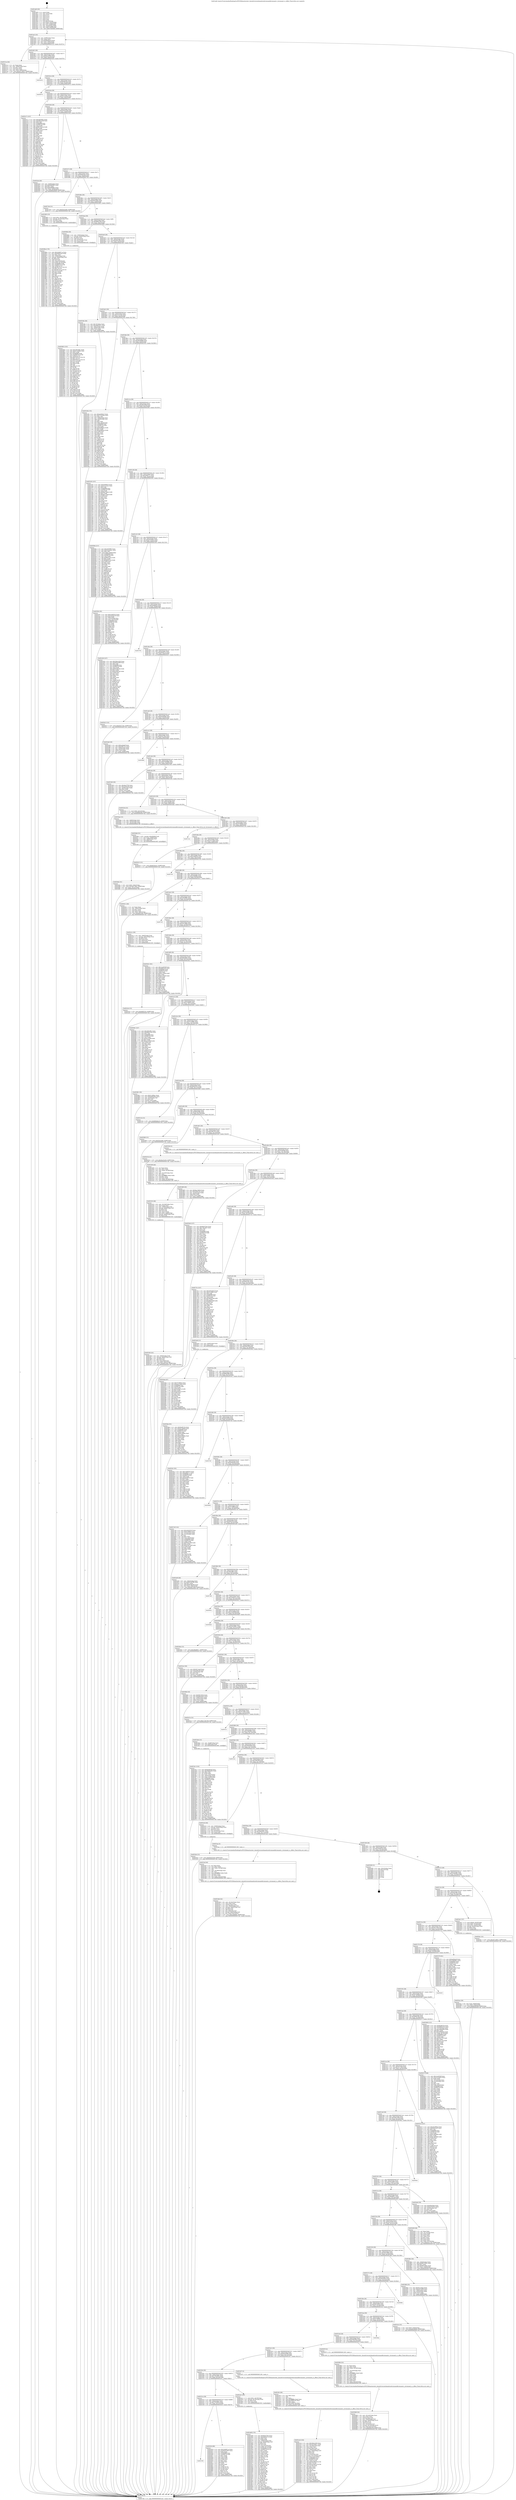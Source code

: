 digraph "0x401ab0" {
  label = "0x401ab0 (/mnt/c/Users/mathe/Desktop/tcc/POCII/binaries/extr_linuxdriversmtdnandrawbrcmnandbrcmnand.c_brcmnand_cs_offset_Final-ollvm.out::main(0))"
  labelloc = "t"
  node[shape=record]

  Entry [label="",width=0.3,height=0.3,shape=circle,fillcolor=black,style=filled]
  "0x401ae2" [label="{
     0x401ae2 [32]\l
     | [instrs]\l
     &nbsp;&nbsp;0x401ae2 \<+6\>: mov -0x98(%rbp),%eax\l
     &nbsp;&nbsp;0x401ae8 \<+2\>: mov %eax,%ecx\l
     &nbsp;&nbsp;0x401aea \<+6\>: sub $0x864dda10,%ecx\l
     &nbsp;&nbsp;0x401af0 \<+6\>: mov %eax,-0x9c(%rbp)\l
     &nbsp;&nbsp;0x401af6 \<+6\>: mov %ecx,-0xa0(%rbp)\l
     &nbsp;&nbsp;0x401afc \<+6\>: je 000000000040312a \<main+0x167a\>\l
  }"]
  "0x40312a" [label="{
     0x40312a [34]\l
     | [instrs]\l
     &nbsp;&nbsp;0x40312a \<+2\>: xor %eax,%eax\l
     &nbsp;&nbsp;0x40312c \<+6\>: mov -0x90(%rbp),%ecx\l
     &nbsp;&nbsp;0x403132 \<+3\>: sub $0x1,%eax\l
     &nbsp;&nbsp;0x403135 \<+2\>: sub %eax,%ecx\l
     &nbsp;&nbsp;0x403137 \<+6\>: mov %ecx,-0x90(%rbp)\l
     &nbsp;&nbsp;0x40313d \<+10\>: movl $0x2871d831,-0x98(%rbp)\l
     &nbsp;&nbsp;0x403147 \<+5\>: jmp 00000000004037dd \<main+0x1d2d\>\l
  }"]
  "0x401b02" [label="{
     0x401b02 [28]\l
     | [instrs]\l
     &nbsp;&nbsp;0x401b02 \<+5\>: jmp 0000000000401b07 \<main+0x57\>\l
     &nbsp;&nbsp;0x401b07 \<+6\>: mov -0x9c(%rbp),%eax\l
     &nbsp;&nbsp;0x401b0d \<+5\>: sub $0x8aa1405d,%eax\l
     &nbsp;&nbsp;0x401b12 \<+6\>: mov %eax,-0xa4(%rbp)\l
     &nbsp;&nbsp;0x401b18 \<+6\>: je 0000000000403424 \<main+0x1974\>\l
  }"]
  Exit [label="",width=0.3,height=0.3,shape=circle,fillcolor=black,style=filled,peripheries=2]
  "0x403424" [label="{
     0x403424\l
  }", style=dashed]
  "0x401b1e" [label="{
     0x401b1e [28]\l
     | [instrs]\l
     &nbsp;&nbsp;0x401b1e \<+5\>: jmp 0000000000401b23 \<main+0x73\>\l
     &nbsp;&nbsp;0x401b23 \<+6\>: mov -0x9c(%rbp),%eax\l
     &nbsp;&nbsp;0x401b29 \<+5\>: sub $0x8eef622b,%eax\l
     &nbsp;&nbsp;0x401b2e \<+6\>: mov %eax,-0xa8(%rbp)\l
     &nbsp;&nbsp;0x401b34 \<+6\>: je 000000000040367b \<main+0x1bcb\>\l
  }"]
  "0x4033b4" [label="{
     0x4033b4 [97]\l
     | [instrs]\l
     &nbsp;&nbsp;0x4033b4 \<+5\>: mov $0xc01089aa,%ecx\l
     &nbsp;&nbsp;0x4033b9 \<+5\>: mov $0xca1576a4,%edx\l
     &nbsp;&nbsp;0x4033be \<+7\>: mov 0x406068,%esi\l
     &nbsp;&nbsp;0x4033c5 \<+8\>: mov 0x406078,%r8d\l
     &nbsp;&nbsp;0x4033cd \<+3\>: mov %esi,%r9d\l
     &nbsp;&nbsp;0x4033d0 \<+7\>: sub $0x2028cb7a,%r9d\l
     &nbsp;&nbsp;0x4033d7 \<+4\>: sub $0x1,%r9d\l
     &nbsp;&nbsp;0x4033db \<+7\>: add $0x2028cb7a,%r9d\l
     &nbsp;&nbsp;0x4033e2 \<+4\>: imul %r9d,%esi\l
     &nbsp;&nbsp;0x4033e6 \<+3\>: and $0x1,%esi\l
     &nbsp;&nbsp;0x4033e9 \<+3\>: cmp $0x0,%esi\l
     &nbsp;&nbsp;0x4033ec \<+4\>: sete %r10b\l
     &nbsp;&nbsp;0x4033f0 \<+4\>: cmp $0xa,%r8d\l
     &nbsp;&nbsp;0x4033f4 \<+4\>: setl %r11b\l
     &nbsp;&nbsp;0x4033f8 \<+3\>: mov %r10b,%bl\l
     &nbsp;&nbsp;0x4033fb \<+3\>: and %r11b,%bl\l
     &nbsp;&nbsp;0x4033fe \<+3\>: xor %r11b,%r10b\l
     &nbsp;&nbsp;0x403401 \<+3\>: or %r10b,%bl\l
     &nbsp;&nbsp;0x403404 \<+3\>: test $0x1,%bl\l
     &nbsp;&nbsp;0x403407 \<+3\>: cmovne %edx,%ecx\l
     &nbsp;&nbsp;0x40340a \<+6\>: mov %ecx,-0x98(%rbp)\l
     &nbsp;&nbsp;0x403410 \<+5\>: jmp 00000000004037dd \<main+0x1d2d\>\l
  }"]
  "0x40367b" [label="{
     0x40367b\l
  }", style=dashed]
  "0x401b3a" [label="{
     0x401b3a [28]\l
     | [instrs]\l
     &nbsp;&nbsp;0x401b3a \<+5\>: jmp 0000000000401b3f \<main+0x8f\>\l
     &nbsp;&nbsp;0x401b3f \<+6\>: mov -0x9c(%rbp),%eax\l
     &nbsp;&nbsp;0x401b45 \<+5\>: sub $0x92c1abae,%eax\l
     &nbsp;&nbsp;0x401b4a \<+6\>: mov %eax,-0xac(%rbp)\l
     &nbsp;&nbsp;0x401b50 \<+6\>: je 0000000000402e71 \<main+0x13c1\>\l
  }"]
  "0x4032de" [label="{
     0x4032de [15]\l
     | [instrs]\l
     &nbsp;&nbsp;0x4032de \<+10\>: movl $0x9343324d,-0x98(%rbp)\l
     &nbsp;&nbsp;0x4032e8 \<+5\>: jmp 00000000004037dd \<main+0x1d2d\>\l
  }"]
  "0x402e71" [label="{
     0x402e71 [147]\l
     | [instrs]\l
     &nbsp;&nbsp;0x402e71 \<+5\>: mov $0xce8299f2,%eax\l
     &nbsp;&nbsp;0x402e76 \<+5\>: mov $0xa661b44f,%ecx\l
     &nbsp;&nbsp;0x402e7b \<+2\>: mov $0x1,%dl\l
     &nbsp;&nbsp;0x402e7d \<+7\>: mov 0x406068,%esi\l
     &nbsp;&nbsp;0x402e84 \<+7\>: mov 0x406078,%edi\l
     &nbsp;&nbsp;0x402e8b \<+3\>: mov %esi,%r8d\l
     &nbsp;&nbsp;0x402e8e \<+7\>: add $0x6873e1cd,%r8d\l
     &nbsp;&nbsp;0x402e95 \<+4\>: sub $0x1,%r8d\l
     &nbsp;&nbsp;0x402e99 \<+7\>: sub $0x6873e1cd,%r8d\l
     &nbsp;&nbsp;0x402ea0 \<+4\>: imul %r8d,%esi\l
     &nbsp;&nbsp;0x402ea4 \<+3\>: and $0x1,%esi\l
     &nbsp;&nbsp;0x402ea7 \<+3\>: cmp $0x0,%esi\l
     &nbsp;&nbsp;0x402eaa \<+4\>: sete %r9b\l
     &nbsp;&nbsp;0x402eae \<+3\>: cmp $0xa,%edi\l
     &nbsp;&nbsp;0x402eb1 \<+4\>: setl %r10b\l
     &nbsp;&nbsp;0x402eb5 \<+3\>: mov %r9b,%r11b\l
     &nbsp;&nbsp;0x402eb8 \<+4\>: xor $0xff,%r11b\l
     &nbsp;&nbsp;0x402ebc \<+3\>: mov %r10b,%bl\l
     &nbsp;&nbsp;0x402ebf \<+3\>: xor $0xff,%bl\l
     &nbsp;&nbsp;0x402ec2 \<+3\>: xor $0x0,%dl\l
     &nbsp;&nbsp;0x402ec5 \<+3\>: mov %r11b,%r14b\l
     &nbsp;&nbsp;0x402ec8 \<+4\>: and $0x0,%r14b\l
     &nbsp;&nbsp;0x402ecc \<+3\>: and %dl,%r9b\l
     &nbsp;&nbsp;0x402ecf \<+3\>: mov %bl,%r15b\l
     &nbsp;&nbsp;0x402ed2 \<+4\>: and $0x0,%r15b\l
     &nbsp;&nbsp;0x402ed6 \<+3\>: and %dl,%r10b\l
     &nbsp;&nbsp;0x402ed9 \<+3\>: or %r9b,%r14b\l
     &nbsp;&nbsp;0x402edc \<+3\>: or %r10b,%r15b\l
     &nbsp;&nbsp;0x402edf \<+3\>: xor %r15b,%r14b\l
     &nbsp;&nbsp;0x402ee2 \<+3\>: or %bl,%r11b\l
     &nbsp;&nbsp;0x402ee5 \<+4\>: xor $0xff,%r11b\l
     &nbsp;&nbsp;0x402ee9 \<+3\>: or $0x0,%dl\l
     &nbsp;&nbsp;0x402eec \<+3\>: and %dl,%r11b\l
     &nbsp;&nbsp;0x402eef \<+3\>: or %r11b,%r14b\l
     &nbsp;&nbsp;0x402ef2 \<+4\>: test $0x1,%r14b\l
     &nbsp;&nbsp;0x402ef6 \<+3\>: cmovne %ecx,%eax\l
     &nbsp;&nbsp;0x402ef9 \<+6\>: mov %eax,-0x98(%rbp)\l
     &nbsp;&nbsp;0x402eff \<+5\>: jmp 00000000004037dd \<main+0x1d2d\>\l
  }"]
  "0x401b56" [label="{
     0x401b56 [28]\l
     | [instrs]\l
     &nbsp;&nbsp;0x401b56 \<+5\>: jmp 0000000000401b5b \<main+0xab\>\l
     &nbsp;&nbsp;0x401b5b \<+6\>: mov -0x9c(%rbp),%eax\l
     &nbsp;&nbsp;0x401b61 \<+5\>: sub $0x9343324d,%eax\l
     &nbsp;&nbsp;0x401b66 \<+6\>: mov %eax,-0xb0(%rbp)\l
     &nbsp;&nbsp;0x401b6c \<+6\>: je 00000000004032ed \<main+0x183d\>\l
  }"]
  "0x403082" [label="{
     0x403082 [153]\l
     | [instrs]\l
     &nbsp;&nbsp;0x403082 \<+5\>: mov $0x160cef81,%edx\l
     &nbsp;&nbsp;0x403087 \<+5\>: mov $0xd71e5965,%esi\l
     &nbsp;&nbsp;0x40308c \<+3\>: mov $0x1,%r8b\l
     &nbsp;&nbsp;0x40308f \<+8\>: mov 0x406068,%r9d\l
     &nbsp;&nbsp;0x403097 \<+8\>: mov 0x406078,%r10d\l
     &nbsp;&nbsp;0x40309f \<+3\>: mov %r9d,%r11d\l
     &nbsp;&nbsp;0x4030a2 \<+7\>: add $0x978551c5,%r11d\l
     &nbsp;&nbsp;0x4030a9 \<+4\>: sub $0x1,%r11d\l
     &nbsp;&nbsp;0x4030ad \<+7\>: sub $0x978551c5,%r11d\l
     &nbsp;&nbsp;0x4030b4 \<+4\>: imul %r11d,%r9d\l
     &nbsp;&nbsp;0x4030b8 \<+4\>: and $0x1,%r9d\l
     &nbsp;&nbsp;0x4030bc \<+4\>: cmp $0x0,%r9d\l
     &nbsp;&nbsp;0x4030c0 \<+3\>: sete %bl\l
     &nbsp;&nbsp;0x4030c3 \<+4\>: cmp $0xa,%r10d\l
     &nbsp;&nbsp;0x4030c7 \<+4\>: setl %r14b\l
     &nbsp;&nbsp;0x4030cb \<+3\>: mov %bl,%r15b\l
     &nbsp;&nbsp;0x4030ce \<+4\>: xor $0xff,%r15b\l
     &nbsp;&nbsp;0x4030d2 \<+3\>: mov %r14b,%r12b\l
     &nbsp;&nbsp;0x4030d5 \<+4\>: xor $0xff,%r12b\l
     &nbsp;&nbsp;0x4030d9 \<+4\>: xor $0x1,%r8b\l
     &nbsp;&nbsp;0x4030dd \<+3\>: mov %r15b,%r13b\l
     &nbsp;&nbsp;0x4030e0 \<+4\>: and $0xff,%r13b\l
     &nbsp;&nbsp;0x4030e4 \<+3\>: and %r8b,%bl\l
     &nbsp;&nbsp;0x4030e7 \<+3\>: mov %r12b,%al\l
     &nbsp;&nbsp;0x4030ea \<+2\>: and $0xff,%al\l
     &nbsp;&nbsp;0x4030ec \<+3\>: and %r8b,%r14b\l
     &nbsp;&nbsp;0x4030ef \<+3\>: or %bl,%r13b\l
     &nbsp;&nbsp;0x4030f2 \<+3\>: or %r14b,%al\l
     &nbsp;&nbsp;0x4030f5 \<+3\>: xor %al,%r13b\l
     &nbsp;&nbsp;0x4030f8 \<+3\>: or %r12b,%r15b\l
     &nbsp;&nbsp;0x4030fb \<+4\>: xor $0xff,%r15b\l
     &nbsp;&nbsp;0x4030ff \<+4\>: or $0x1,%r8b\l
     &nbsp;&nbsp;0x403103 \<+3\>: and %r8b,%r15b\l
     &nbsp;&nbsp;0x403106 \<+3\>: or %r15b,%r13b\l
     &nbsp;&nbsp;0x403109 \<+4\>: test $0x1,%r13b\l
     &nbsp;&nbsp;0x40310d \<+3\>: cmovne %esi,%edx\l
     &nbsp;&nbsp;0x403110 \<+6\>: mov %edx,-0x98(%rbp)\l
     &nbsp;&nbsp;0x403116 \<+5\>: jmp 00000000004037dd \<main+0x1d2d\>\l
  }"]
  "0x4032ed" [label="{
     0x4032ed [40]\l
     | [instrs]\l
     &nbsp;&nbsp;0x4032ed \<+6\>: mov -0x94(%rbp),%eax\l
     &nbsp;&nbsp;0x4032f3 \<+5\>: sub $0x9cfb99b5,%eax\l
     &nbsp;&nbsp;0x4032f8 \<+3\>: add $0x1,%eax\l
     &nbsp;&nbsp;0x4032fb \<+5\>: add $0x9cfb99b5,%eax\l
     &nbsp;&nbsp;0x403300 \<+6\>: mov %eax,-0x94(%rbp)\l
     &nbsp;&nbsp;0x403306 \<+10\>: movl $0xa6428b99,-0x98(%rbp)\l
     &nbsp;&nbsp;0x403310 \<+5\>: jmp 00000000004037dd \<main+0x1d2d\>\l
  }"]
  "0x401b72" [label="{
     0x401b72 [28]\l
     | [instrs]\l
     &nbsp;&nbsp;0x401b72 \<+5\>: jmp 0000000000401b77 \<main+0xc7\>\l
     &nbsp;&nbsp;0x401b77 \<+6\>: mov -0x9c(%rbp),%eax\l
     &nbsp;&nbsp;0x401b7d \<+5\>: sub $0x93b82aa3,%eax\l
     &nbsp;&nbsp;0x401b82 \<+6\>: mov %eax,-0xb4(%rbp)\l
     &nbsp;&nbsp;0x401b88 \<+6\>: je 000000000040274d \<main+0xc9d\>\l
  }"]
  "0x402e3a" [label="{
     0x402e3a [15]\l
     | [instrs]\l
     &nbsp;&nbsp;0x402e3a \<+10\>: movl $0x9d95554,-0x98(%rbp)\l
     &nbsp;&nbsp;0x402e44 \<+5\>: jmp 00000000004037dd \<main+0x1d2d\>\l
  }"]
  "0x40274d" [label="{
     0x40274d [15]\l
     | [instrs]\l
     &nbsp;&nbsp;0x40274d \<+10\>: movl $0xf2b2eab6,-0x98(%rbp)\l
     &nbsp;&nbsp;0x402757 \<+5\>: jmp 00000000004037dd \<main+0x1d2d\>\l
  }"]
  "0x401b8e" [label="{
     0x401b8e [28]\l
     | [instrs]\l
     &nbsp;&nbsp;0x401b8e \<+5\>: jmp 0000000000401b93 \<main+0xe3\>\l
     &nbsp;&nbsp;0x401b93 \<+6\>: mov -0x9c(%rbp),%eax\l
     &nbsp;&nbsp;0x401b99 \<+5\>: sub $0x94597605,%eax\l
     &nbsp;&nbsp;0x401b9e \<+6\>: mov %eax,-0xb8(%rbp)\l
     &nbsp;&nbsp;0x401ba4 \<+6\>: je 0000000000402683 \<main+0xbd3\>\l
  }"]
  "0x402ddc" [label="{
     0x402ddc [31]\l
     | [instrs]\l
     &nbsp;&nbsp;0x402ddc \<+10\>: movl $0x0,-0x8c(%rbp)\l
     &nbsp;&nbsp;0x402de6 \<+10\>: movl $0x5bd75f64,-0x98(%rbp)\l
     &nbsp;&nbsp;0x402df0 \<+6\>: mov %eax,-0x1ec(%rbp)\l
     &nbsp;&nbsp;0x402df6 \<+5\>: jmp 00000000004037dd \<main+0x1d2d\>\l
  }"]
  "0x402683" [label="{
     0x402683 [23]\l
     | [instrs]\l
     &nbsp;&nbsp;0x402683 \<+7\>: movl $0x1,-0x70(%rbp)\l
     &nbsp;&nbsp;0x40268a \<+4\>: movslq -0x70(%rbp),%rax\l
     &nbsp;&nbsp;0x40268e \<+4\>: shl $0x3,%rax\l
     &nbsp;&nbsp;0x402692 \<+3\>: mov %rax,%rdi\l
     &nbsp;&nbsp;0x402695 \<+5\>: call 0000000000401050 \<malloc@plt\>\l
     | [calls]\l
     &nbsp;&nbsp;0x401050 \{1\} (unknown)\l
  }"]
  "0x401baa" [label="{
     0x401baa [28]\l
     | [instrs]\l
     &nbsp;&nbsp;0x401baa \<+5\>: jmp 0000000000401baf \<main+0xff\>\l
     &nbsp;&nbsp;0x401baf \<+6\>: mov -0x9c(%rbp),%eax\l
     &nbsp;&nbsp;0x401bb5 \<+5\>: sub $0x966e1563,%eax\l
     &nbsp;&nbsp;0x401bba \<+6\>: mov %eax,-0xbc(%rbp)\l
     &nbsp;&nbsp;0x401bc0 \<+6\>: je 0000000000403064 \<main+0x15b4\>\l
  }"]
  "0x402dbd" [label="{
     0x402dbd [31]\l
     | [instrs]\l
     &nbsp;&nbsp;0x402dbd \<+10\>: movabs $0x4040b6,%rdi\l
     &nbsp;&nbsp;0x402dc7 \<+7\>: mov %rax,-0x88(%rbp)\l
     &nbsp;&nbsp;0x402dce \<+7\>: mov -0x88(%rbp),%rsi\l
     &nbsp;&nbsp;0x402dd5 \<+2\>: mov $0x0,%al\l
     &nbsp;&nbsp;0x402dd7 \<+5\>: call 0000000000401040 \<printf@plt\>\l
     | [calls]\l
     &nbsp;&nbsp;0x401040 \{1\} (unknown)\l
  }"]
  "0x403064" [label="{
     0x403064 [30]\l
     | [instrs]\l
     &nbsp;&nbsp;0x403064 \<+4\>: mov -0x60(%rbp),%rax\l
     &nbsp;&nbsp;0x403068 \<+7\>: movslq -0x90(%rbp),%rcx\l
     &nbsp;&nbsp;0x40306f \<+4\>: shl $0x5,%rcx\l
     &nbsp;&nbsp;0x403073 \<+3\>: add %rcx,%rax\l
     &nbsp;&nbsp;0x403076 \<+4\>: mov 0x10(%rax),%rax\l
     &nbsp;&nbsp;0x40307a \<+3\>: mov %rax,%rdi\l
     &nbsp;&nbsp;0x40307d \<+5\>: call 0000000000401030 \<free@plt\>\l
     | [calls]\l
     &nbsp;&nbsp;0x401030 \{1\} (unknown)\l
  }"]
  "0x401bc6" [label="{
     0x401bc6 [28]\l
     | [instrs]\l
     &nbsp;&nbsp;0x401bc6 \<+5\>: jmp 0000000000401bcb \<main+0x11b\>\l
     &nbsp;&nbsp;0x401bcb \<+6\>: mov -0x9c(%rbp),%eax\l
     &nbsp;&nbsp;0x401bd1 \<+5\>: sub $0xa0d1cfee,%eax\l
     &nbsp;&nbsp;0x401bd6 \<+6\>: mov %eax,-0xc0(%rbp)\l
     &nbsp;&nbsp;0x401bdc \<+6\>: je 000000000040258c \<main+0xadc\>\l
  }"]
  "0x402cc4" [label="{
     0x402cc4 [134]\l
     | [instrs]\l
     &nbsp;&nbsp;0x402cc4 \<+5\>: mov $0x54be1d26,%ecx\l
     &nbsp;&nbsp;0x402cc9 \<+5\>: mov $0x265306d7,%edx\l
     &nbsp;&nbsp;0x402cce \<+6\>: mov -0x1e8(%rbp),%esi\l
     &nbsp;&nbsp;0x402cd4 \<+3\>: imul %eax,%esi\l
     &nbsp;&nbsp;0x402cd7 \<+3\>: movslq %esi,%rdi\l
     &nbsp;&nbsp;0x402cda \<+4\>: mov -0x60(%rbp),%r8\l
     &nbsp;&nbsp;0x402cde \<+4\>: movslq -0x64(%rbp),%r9\l
     &nbsp;&nbsp;0x402ce2 \<+4\>: shl $0x5,%r9\l
     &nbsp;&nbsp;0x402ce6 \<+3\>: add %r9,%r8\l
     &nbsp;&nbsp;0x402ce9 \<+4\>: mov 0x18(%r8),%r8\l
     &nbsp;&nbsp;0x402ced \<+4\>: movslq -0x7c(%rbp),%r9\l
     &nbsp;&nbsp;0x402cf1 \<+4\>: mov %rdi,(%r8,%r9,8)\l
     &nbsp;&nbsp;0x402cf5 \<+7\>: mov 0x406068,%eax\l
     &nbsp;&nbsp;0x402cfc \<+7\>: mov 0x406078,%esi\l
     &nbsp;&nbsp;0x402d03 \<+3\>: mov %eax,%r10d\l
     &nbsp;&nbsp;0x402d06 \<+7\>: sub $0x5a3cf854,%r10d\l
     &nbsp;&nbsp;0x402d0d \<+4\>: sub $0x1,%r10d\l
     &nbsp;&nbsp;0x402d11 \<+7\>: add $0x5a3cf854,%r10d\l
     &nbsp;&nbsp;0x402d18 \<+4\>: imul %r10d,%eax\l
     &nbsp;&nbsp;0x402d1c \<+3\>: and $0x1,%eax\l
     &nbsp;&nbsp;0x402d1f \<+3\>: cmp $0x0,%eax\l
     &nbsp;&nbsp;0x402d22 \<+4\>: sete %r11b\l
     &nbsp;&nbsp;0x402d26 \<+3\>: cmp $0xa,%esi\l
     &nbsp;&nbsp;0x402d29 \<+3\>: setl %bl\l
     &nbsp;&nbsp;0x402d2c \<+3\>: mov %r11b,%r14b\l
     &nbsp;&nbsp;0x402d2f \<+3\>: and %bl,%r14b\l
     &nbsp;&nbsp;0x402d32 \<+3\>: xor %bl,%r11b\l
     &nbsp;&nbsp;0x402d35 \<+3\>: or %r11b,%r14b\l
     &nbsp;&nbsp;0x402d38 \<+4\>: test $0x1,%r14b\l
     &nbsp;&nbsp;0x402d3c \<+3\>: cmovne %edx,%ecx\l
     &nbsp;&nbsp;0x402d3f \<+6\>: mov %ecx,-0x98(%rbp)\l
     &nbsp;&nbsp;0x402d45 \<+5\>: jmp 00000000004037dd \<main+0x1d2d\>\l
  }"]
  "0x40258c" [label="{
     0x40258c [30]\l
     | [instrs]\l
     &nbsp;&nbsp;0x40258c \<+5\>: mov $0x7925fdca,%eax\l
     &nbsp;&nbsp;0x402591 \<+5\>: mov $0x38e62821,%ecx\l
     &nbsp;&nbsp;0x402596 \<+3\>: mov -0x6c(%rbp),%edx\l
     &nbsp;&nbsp;0x402599 \<+3\>: cmp -0x68(%rbp),%edx\l
     &nbsp;&nbsp;0x40259c \<+3\>: cmovl %ecx,%eax\l
     &nbsp;&nbsp;0x40259f \<+6\>: mov %eax,-0x98(%rbp)\l
     &nbsp;&nbsp;0x4025a5 \<+5\>: jmp 00000000004037dd \<main+0x1d2d\>\l
  }"]
  "0x401be2" [label="{
     0x401be2 [28]\l
     | [instrs]\l
     &nbsp;&nbsp;0x401be2 \<+5\>: jmp 0000000000401be7 \<main+0x137\>\l
     &nbsp;&nbsp;0x401be7 \<+6\>: mov -0x9c(%rbp),%eax\l
     &nbsp;&nbsp;0x401bed \<+5\>: sub $0xa12c2ca5,%eax\l
     &nbsp;&nbsp;0x401bf2 \<+6\>: mov %eax,-0xc4(%rbp)\l
     &nbsp;&nbsp;0x401bf8 \<+6\>: je 00000000004031f8 \<main+0x1748\>\l
  }"]
  "0x402c9c" [label="{
     0x402c9c [40]\l
     | [instrs]\l
     &nbsp;&nbsp;0x402c9c \<+5\>: mov $0x2,%ecx\l
     &nbsp;&nbsp;0x402ca1 \<+1\>: cltd\l
     &nbsp;&nbsp;0x402ca2 \<+2\>: idiv %ecx\l
     &nbsp;&nbsp;0x402ca4 \<+6\>: imul $0xfffffffe,%edx,%ecx\l
     &nbsp;&nbsp;0x402caa \<+6\>: add $0x2d06076c,%ecx\l
     &nbsp;&nbsp;0x402cb0 \<+3\>: add $0x1,%ecx\l
     &nbsp;&nbsp;0x402cb3 \<+6\>: sub $0x2d06076c,%ecx\l
     &nbsp;&nbsp;0x402cb9 \<+6\>: mov %ecx,-0x1e8(%rbp)\l
     &nbsp;&nbsp;0x402cbf \<+5\>: call 0000000000401160 \<next_i\>\l
     | [calls]\l
     &nbsp;&nbsp;0x401160 \{1\} (/mnt/c/Users/mathe/Desktop/tcc/POCII/binaries/extr_linuxdriversmtdnandrawbrcmnandbrcmnand.c_brcmnand_cs_offset_Final-ollvm.out::next_i)\l
  }"]
  "0x4031f8" [label="{
     0x4031f8 [170]\l
     | [instrs]\l
     &nbsp;&nbsp;0x4031f8 \<+5\>: mov $0xaeddfee3,%eax\l
     &nbsp;&nbsp;0x4031fd \<+5\>: mov $0x27a2c0ee,%ecx\l
     &nbsp;&nbsp;0x403202 \<+2\>: mov $0x1,%dl\l
     &nbsp;&nbsp;0x403204 \<+6\>: mov -0x94(%rbp),%esi\l
     &nbsp;&nbsp;0x40320a \<+3\>: cmp -0x58(%rbp),%esi\l
     &nbsp;&nbsp;0x40320d \<+4\>: setl %dil\l
     &nbsp;&nbsp;0x403211 \<+4\>: and $0x1,%dil\l
     &nbsp;&nbsp;0x403215 \<+4\>: mov %dil,-0x2d(%rbp)\l
     &nbsp;&nbsp;0x403219 \<+7\>: mov 0x406068,%esi\l
     &nbsp;&nbsp;0x403220 \<+8\>: mov 0x406078,%r8d\l
     &nbsp;&nbsp;0x403228 \<+3\>: mov %esi,%r9d\l
     &nbsp;&nbsp;0x40322b \<+7\>: add $0xcb388ece,%r9d\l
     &nbsp;&nbsp;0x403232 \<+4\>: sub $0x1,%r9d\l
     &nbsp;&nbsp;0x403236 \<+7\>: sub $0xcb388ece,%r9d\l
     &nbsp;&nbsp;0x40323d \<+4\>: imul %r9d,%esi\l
     &nbsp;&nbsp;0x403241 \<+3\>: and $0x1,%esi\l
     &nbsp;&nbsp;0x403244 \<+3\>: cmp $0x0,%esi\l
     &nbsp;&nbsp;0x403247 \<+4\>: sete %dil\l
     &nbsp;&nbsp;0x40324b \<+4\>: cmp $0xa,%r8d\l
     &nbsp;&nbsp;0x40324f \<+4\>: setl %r10b\l
     &nbsp;&nbsp;0x403253 \<+3\>: mov %dil,%r11b\l
     &nbsp;&nbsp;0x403256 \<+4\>: xor $0xff,%r11b\l
     &nbsp;&nbsp;0x40325a \<+3\>: mov %r10b,%bl\l
     &nbsp;&nbsp;0x40325d \<+3\>: xor $0xff,%bl\l
     &nbsp;&nbsp;0x403260 \<+3\>: xor $0x1,%dl\l
     &nbsp;&nbsp;0x403263 \<+3\>: mov %r11b,%r14b\l
     &nbsp;&nbsp;0x403266 \<+4\>: and $0xff,%r14b\l
     &nbsp;&nbsp;0x40326a \<+3\>: and %dl,%dil\l
     &nbsp;&nbsp;0x40326d \<+3\>: mov %bl,%r15b\l
     &nbsp;&nbsp;0x403270 \<+4\>: and $0xff,%r15b\l
     &nbsp;&nbsp;0x403274 \<+3\>: and %dl,%r10b\l
     &nbsp;&nbsp;0x403277 \<+3\>: or %dil,%r14b\l
     &nbsp;&nbsp;0x40327a \<+3\>: or %r10b,%r15b\l
     &nbsp;&nbsp;0x40327d \<+3\>: xor %r15b,%r14b\l
     &nbsp;&nbsp;0x403280 \<+3\>: or %bl,%r11b\l
     &nbsp;&nbsp;0x403283 \<+4\>: xor $0xff,%r11b\l
     &nbsp;&nbsp;0x403287 \<+3\>: or $0x1,%dl\l
     &nbsp;&nbsp;0x40328a \<+3\>: and %dl,%r11b\l
     &nbsp;&nbsp;0x40328d \<+3\>: or %r11b,%r14b\l
     &nbsp;&nbsp;0x403290 \<+4\>: test $0x1,%r14b\l
     &nbsp;&nbsp;0x403294 \<+3\>: cmovne %ecx,%eax\l
     &nbsp;&nbsp;0x403297 \<+6\>: mov %eax,-0x98(%rbp)\l
     &nbsp;&nbsp;0x40329d \<+5\>: jmp 00000000004037dd \<main+0x1d2d\>\l
  }"]
  "0x401bfe" [label="{
     0x401bfe [28]\l
     | [instrs]\l
     &nbsp;&nbsp;0x401bfe \<+5\>: jmp 0000000000401c03 \<main+0x153\>\l
     &nbsp;&nbsp;0x401c03 \<+6\>: mov -0x9c(%rbp),%eax\l
     &nbsp;&nbsp;0x401c09 \<+5\>: sub $0xa6428b99,%eax\l
     &nbsp;&nbsp;0x401c0e \<+6\>: mov %eax,-0xc8(%rbp)\l
     &nbsp;&nbsp;0x401c14 \<+6\>: je 0000000000403165 \<main+0x16b5\>\l
  }"]
  "0x402a68" [label="{
     0x402a68 [170]\l
     | [instrs]\l
     &nbsp;&nbsp;0x402a68 \<+5\>: mov $0xb6a070ea,%ecx\l
     &nbsp;&nbsp;0x402a6d \<+5\>: mov $0xafb4947a,%edx\l
     &nbsp;&nbsp;0x402a72 \<+3\>: mov $0x1,%sil\l
     &nbsp;&nbsp;0x402a75 \<+3\>: xor %r8d,%r8d\l
     &nbsp;&nbsp;0x402a78 \<+4\>: mov -0x60(%rbp),%rdi\l
     &nbsp;&nbsp;0x402a7c \<+4\>: movslq -0x64(%rbp),%r9\l
     &nbsp;&nbsp;0x402a80 \<+4\>: shl $0x5,%r9\l
     &nbsp;&nbsp;0x402a84 \<+3\>: add %r9,%rdi\l
     &nbsp;&nbsp;0x402a87 \<+4\>: mov %rax,0x18(%rdi)\l
     &nbsp;&nbsp;0x402a8b \<+7\>: movl $0x0,-0x7c(%rbp)\l
     &nbsp;&nbsp;0x402a92 \<+8\>: mov 0x406068,%r10d\l
     &nbsp;&nbsp;0x402a9a \<+8\>: mov 0x406078,%r11d\l
     &nbsp;&nbsp;0x402aa2 \<+4\>: sub $0x1,%r8d\l
     &nbsp;&nbsp;0x402aa6 \<+3\>: mov %r10d,%ebx\l
     &nbsp;&nbsp;0x402aa9 \<+3\>: add %r8d,%ebx\l
     &nbsp;&nbsp;0x402aac \<+4\>: imul %ebx,%r10d\l
     &nbsp;&nbsp;0x402ab0 \<+4\>: and $0x1,%r10d\l
     &nbsp;&nbsp;0x402ab4 \<+4\>: cmp $0x0,%r10d\l
     &nbsp;&nbsp;0x402ab8 \<+4\>: sete %r14b\l
     &nbsp;&nbsp;0x402abc \<+4\>: cmp $0xa,%r11d\l
     &nbsp;&nbsp;0x402ac0 \<+4\>: setl %r15b\l
     &nbsp;&nbsp;0x402ac4 \<+3\>: mov %r14b,%r12b\l
     &nbsp;&nbsp;0x402ac7 \<+4\>: xor $0xff,%r12b\l
     &nbsp;&nbsp;0x402acb \<+3\>: mov %r15b,%r13b\l
     &nbsp;&nbsp;0x402ace \<+4\>: xor $0xff,%r13b\l
     &nbsp;&nbsp;0x402ad2 \<+4\>: xor $0x1,%sil\l
     &nbsp;&nbsp;0x402ad6 \<+3\>: mov %r12b,%al\l
     &nbsp;&nbsp;0x402ad9 \<+2\>: and $0xff,%al\l
     &nbsp;&nbsp;0x402adb \<+3\>: and %sil,%r14b\l
     &nbsp;&nbsp;0x402ade \<+3\>: mov %r13b,%dil\l
     &nbsp;&nbsp;0x402ae1 \<+4\>: and $0xff,%dil\l
     &nbsp;&nbsp;0x402ae5 \<+3\>: and %sil,%r15b\l
     &nbsp;&nbsp;0x402ae8 \<+3\>: or %r14b,%al\l
     &nbsp;&nbsp;0x402aeb \<+3\>: or %r15b,%dil\l
     &nbsp;&nbsp;0x402aee \<+3\>: xor %dil,%al\l
     &nbsp;&nbsp;0x402af1 \<+3\>: or %r13b,%r12b\l
     &nbsp;&nbsp;0x402af4 \<+4\>: xor $0xff,%r12b\l
     &nbsp;&nbsp;0x402af8 \<+4\>: or $0x1,%sil\l
     &nbsp;&nbsp;0x402afc \<+3\>: and %sil,%r12b\l
     &nbsp;&nbsp;0x402aff \<+3\>: or %r12b,%al\l
     &nbsp;&nbsp;0x402b02 \<+2\>: test $0x1,%al\l
     &nbsp;&nbsp;0x402b04 \<+3\>: cmovne %edx,%ecx\l
     &nbsp;&nbsp;0x402b07 \<+6\>: mov %ecx,-0x98(%rbp)\l
     &nbsp;&nbsp;0x402b0d \<+5\>: jmp 00000000004037dd \<main+0x1d2d\>\l
  }"]
  "0x403165" [label="{
     0x403165 [147]\l
     | [instrs]\l
     &nbsp;&nbsp;0x403165 \<+5\>: mov $0xaeddfee3,%eax\l
     &nbsp;&nbsp;0x40316a \<+5\>: mov $0xa12c2ca5,%ecx\l
     &nbsp;&nbsp;0x40316f \<+2\>: mov $0x1,%dl\l
     &nbsp;&nbsp;0x403171 \<+7\>: mov 0x406068,%esi\l
     &nbsp;&nbsp;0x403178 \<+7\>: mov 0x406078,%edi\l
     &nbsp;&nbsp;0x40317f \<+3\>: mov %esi,%r8d\l
     &nbsp;&nbsp;0x403182 \<+7\>: add $0x6ba73ad4,%r8d\l
     &nbsp;&nbsp;0x403189 \<+4\>: sub $0x1,%r8d\l
     &nbsp;&nbsp;0x40318d \<+7\>: sub $0x6ba73ad4,%r8d\l
     &nbsp;&nbsp;0x403194 \<+4\>: imul %r8d,%esi\l
     &nbsp;&nbsp;0x403198 \<+3\>: and $0x1,%esi\l
     &nbsp;&nbsp;0x40319b \<+3\>: cmp $0x0,%esi\l
     &nbsp;&nbsp;0x40319e \<+4\>: sete %r9b\l
     &nbsp;&nbsp;0x4031a2 \<+3\>: cmp $0xa,%edi\l
     &nbsp;&nbsp;0x4031a5 \<+4\>: setl %r10b\l
     &nbsp;&nbsp;0x4031a9 \<+3\>: mov %r9b,%r11b\l
     &nbsp;&nbsp;0x4031ac \<+4\>: xor $0xff,%r11b\l
     &nbsp;&nbsp;0x4031b0 \<+3\>: mov %r10b,%bl\l
     &nbsp;&nbsp;0x4031b3 \<+3\>: xor $0xff,%bl\l
     &nbsp;&nbsp;0x4031b6 \<+3\>: xor $0x1,%dl\l
     &nbsp;&nbsp;0x4031b9 \<+3\>: mov %r11b,%r14b\l
     &nbsp;&nbsp;0x4031bc \<+4\>: and $0xff,%r14b\l
     &nbsp;&nbsp;0x4031c0 \<+3\>: and %dl,%r9b\l
     &nbsp;&nbsp;0x4031c3 \<+3\>: mov %bl,%r15b\l
     &nbsp;&nbsp;0x4031c6 \<+4\>: and $0xff,%r15b\l
     &nbsp;&nbsp;0x4031ca \<+3\>: and %dl,%r10b\l
     &nbsp;&nbsp;0x4031cd \<+3\>: or %r9b,%r14b\l
     &nbsp;&nbsp;0x4031d0 \<+3\>: or %r10b,%r15b\l
     &nbsp;&nbsp;0x4031d3 \<+3\>: xor %r15b,%r14b\l
     &nbsp;&nbsp;0x4031d6 \<+3\>: or %bl,%r11b\l
     &nbsp;&nbsp;0x4031d9 \<+4\>: xor $0xff,%r11b\l
     &nbsp;&nbsp;0x4031dd \<+3\>: or $0x1,%dl\l
     &nbsp;&nbsp;0x4031e0 \<+3\>: and %dl,%r11b\l
     &nbsp;&nbsp;0x4031e3 \<+3\>: or %r11b,%r14b\l
     &nbsp;&nbsp;0x4031e6 \<+4\>: test $0x1,%r14b\l
     &nbsp;&nbsp;0x4031ea \<+3\>: cmovne %ecx,%eax\l
     &nbsp;&nbsp;0x4031ed \<+6\>: mov %eax,-0x98(%rbp)\l
     &nbsp;&nbsp;0x4031f3 \<+5\>: jmp 00000000004037dd \<main+0x1d2d\>\l
  }"]
  "0x401c1a" [label="{
     0x401c1a [28]\l
     | [instrs]\l
     &nbsp;&nbsp;0x401c1a \<+5\>: jmp 0000000000401c1f \<main+0x16f\>\l
     &nbsp;&nbsp;0x401c1f \<+6\>: mov -0x9c(%rbp),%eax\l
     &nbsp;&nbsp;0x401c25 \<+5\>: sub $0xa661b44f,%eax\l
     &nbsp;&nbsp;0x401c2a \<+6\>: mov %eax,-0xcc(%rbp)\l
     &nbsp;&nbsp;0x401c30 \<+6\>: je 0000000000402f04 \<main+0x1454\>\l
  }"]
  "0x4028b8" [label="{
     0x4028b8 [54]\l
     | [instrs]\l
     &nbsp;&nbsp;0x4028b8 \<+6\>: mov -0x1e4(%rbp),%ecx\l
     &nbsp;&nbsp;0x4028be \<+3\>: imul %eax,%ecx\l
     &nbsp;&nbsp;0x4028c1 \<+3\>: movslq %ecx,%r8\l
     &nbsp;&nbsp;0x4028c4 \<+4\>: mov -0x60(%rbp),%r9\l
     &nbsp;&nbsp;0x4028c8 \<+4\>: movslq -0x64(%rbp),%r10\l
     &nbsp;&nbsp;0x4028cc \<+4\>: shl $0x5,%r10\l
     &nbsp;&nbsp;0x4028d0 \<+3\>: add %r10,%r9\l
     &nbsp;&nbsp;0x4028d3 \<+4\>: mov 0x10(%r9),%r9\l
     &nbsp;&nbsp;0x4028d7 \<+4\>: movslq -0x74(%rbp),%r10\l
     &nbsp;&nbsp;0x4028db \<+4\>: mov %r8,(%r9,%r10,8)\l
     &nbsp;&nbsp;0x4028df \<+10\>: movl $0xf395f79f,-0x98(%rbp)\l
     &nbsp;&nbsp;0x4028e9 \<+5\>: jmp 00000000004037dd \<main+0x1d2d\>\l
  }"]
  "0x402f04" [label="{
     0x402f04 [157]\l
     | [instrs]\l
     &nbsp;&nbsp;0x402f04 \<+5\>: mov $0xce8299f2,%eax\l
     &nbsp;&nbsp;0x402f09 \<+5\>: mov $0x3c5b44d1,%ecx\l
     &nbsp;&nbsp;0x402f0e \<+2\>: mov $0x1,%dl\l
     &nbsp;&nbsp;0x402f10 \<+10\>: movl $0x0,-0x90(%rbp)\l
     &nbsp;&nbsp;0x402f1a \<+7\>: mov 0x406068,%esi\l
     &nbsp;&nbsp;0x402f21 \<+7\>: mov 0x406078,%edi\l
     &nbsp;&nbsp;0x402f28 \<+3\>: mov %esi,%r8d\l
     &nbsp;&nbsp;0x402f2b \<+7\>: add $0xf9031e2e,%r8d\l
     &nbsp;&nbsp;0x402f32 \<+4\>: sub $0x1,%r8d\l
     &nbsp;&nbsp;0x402f36 \<+7\>: sub $0xf9031e2e,%r8d\l
     &nbsp;&nbsp;0x402f3d \<+4\>: imul %r8d,%esi\l
     &nbsp;&nbsp;0x402f41 \<+3\>: and $0x1,%esi\l
     &nbsp;&nbsp;0x402f44 \<+3\>: cmp $0x0,%esi\l
     &nbsp;&nbsp;0x402f47 \<+4\>: sete %r9b\l
     &nbsp;&nbsp;0x402f4b \<+3\>: cmp $0xa,%edi\l
     &nbsp;&nbsp;0x402f4e \<+4\>: setl %r10b\l
     &nbsp;&nbsp;0x402f52 \<+3\>: mov %r9b,%r11b\l
     &nbsp;&nbsp;0x402f55 \<+4\>: xor $0xff,%r11b\l
     &nbsp;&nbsp;0x402f59 \<+3\>: mov %r10b,%bl\l
     &nbsp;&nbsp;0x402f5c \<+3\>: xor $0xff,%bl\l
     &nbsp;&nbsp;0x402f5f \<+3\>: xor $0x0,%dl\l
     &nbsp;&nbsp;0x402f62 \<+3\>: mov %r11b,%r14b\l
     &nbsp;&nbsp;0x402f65 \<+4\>: and $0x0,%r14b\l
     &nbsp;&nbsp;0x402f69 \<+3\>: and %dl,%r9b\l
     &nbsp;&nbsp;0x402f6c \<+3\>: mov %bl,%r15b\l
     &nbsp;&nbsp;0x402f6f \<+4\>: and $0x0,%r15b\l
     &nbsp;&nbsp;0x402f73 \<+3\>: and %dl,%r10b\l
     &nbsp;&nbsp;0x402f76 \<+3\>: or %r9b,%r14b\l
     &nbsp;&nbsp;0x402f79 \<+3\>: or %r10b,%r15b\l
     &nbsp;&nbsp;0x402f7c \<+3\>: xor %r15b,%r14b\l
     &nbsp;&nbsp;0x402f7f \<+3\>: or %bl,%r11b\l
     &nbsp;&nbsp;0x402f82 \<+4\>: xor $0xff,%r11b\l
     &nbsp;&nbsp;0x402f86 \<+3\>: or $0x0,%dl\l
     &nbsp;&nbsp;0x402f89 \<+3\>: and %dl,%r11b\l
     &nbsp;&nbsp;0x402f8c \<+3\>: or %r11b,%r14b\l
     &nbsp;&nbsp;0x402f8f \<+4\>: test $0x1,%r14b\l
     &nbsp;&nbsp;0x402f93 \<+3\>: cmovne %ecx,%eax\l
     &nbsp;&nbsp;0x402f96 \<+6\>: mov %eax,-0x98(%rbp)\l
     &nbsp;&nbsp;0x402f9c \<+5\>: jmp 00000000004037dd \<main+0x1d2d\>\l
  }"]
  "0x401c36" [label="{
     0x401c36 [28]\l
     | [instrs]\l
     &nbsp;&nbsp;0x401c36 \<+5\>: jmp 0000000000401c3b \<main+0x18b\>\l
     &nbsp;&nbsp;0x401c3b \<+6\>: mov -0x9c(%rbp),%eax\l
     &nbsp;&nbsp;0x401c41 \<+5\>: sub $0xac6bf717,%eax\l
     &nbsp;&nbsp;0x401c46 \<+6\>: mov %eax,-0xd0(%rbp)\l
     &nbsp;&nbsp;0x401c4c \<+6\>: je 000000000040359c \<main+0x1aec\>\l
  }"]
  "0x402884" [label="{
     0x402884 [52]\l
     | [instrs]\l
     &nbsp;&nbsp;0x402884 \<+2\>: xor %ecx,%ecx\l
     &nbsp;&nbsp;0x402886 \<+5\>: mov $0x2,%edx\l
     &nbsp;&nbsp;0x40288b \<+6\>: mov %edx,-0x1e0(%rbp)\l
     &nbsp;&nbsp;0x402891 \<+1\>: cltd\l
     &nbsp;&nbsp;0x402892 \<+6\>: mov -0x1e0(%rbp),%esi\l
     &nbsp;&nbsp;0x402898 \<+2\>: idiv %esi\l
     &nbsp;&nbsp;0x40289a \<+6\>: imul $0xfffffffe,%edx,%edx\l
     &nbsp;&nbsp;0x4028a0 \<+2\>: mov %ecx,%edi\l
     &nbsp;&nbsp;0x4028a2 \<+2\>: sub %edx,%edi\l
     &nbsp;&nbsp;0x4028a4 \<+2\>: mov %ecx,%edx\l
     &nbsp;&nbsp;0x4028a6 \<+3\>: sub $0x1,%edx\l
     &nbsp;&nbsp;0x4028a9 \<+2\>: add %edx,%edi\l
     &nbsp;&nbsp;0x4028ab \<+2\>: sub %edi,%ecx\l
     &nbsp;&nbsp;0x4028ad \<+6\>: mov %ecx,-0x1e4(%rbp)\l
     &nbsp;&nbsp;0x4028b3 \<+5\>: call 0000000000401160 \<next_i\>\l
     | [calls]\l
     &nbsp;&nbsp;0x401160 \{1\} (/mnt/c/Users/mathe/Desktop/tcc/POCII/binaries/extr_linuxdriversmtdnandrawbrcmnandbrcmnand.c_brcmnand_cs_offset_Final-ollvm.out::next_i)\l
  }"]
  "0x40359c" [label="{
     0x40359c [92]\l
     | [instrs]\l
     &nbsp;&nbsp;0x40359c \<+5\>: mov $0xcc4d9333,%eax\l
     &nbsp;&nbsp;0x4035a1 \<+5\>: mov $0x3c0a0e76,%ecx\l
     &nbsp;&nbsp;0x4035a6 \<+2\>: xor %edx,%edx\l
     &nbsp;&nbsp;0x4035a8 \<+3\>: mov -0x3c(%rbp),%esi\l
     &nbsp;&nbsp;0x4035ab \<+3\>: mov %esi,-0x2c(%rbp)\l
     &nbsp;&nbsp;0x4035ae \<+7\>: mov 0x406068,%esi\l
     &nbsp;&nbsp;0x4035b5 \<+7\>: mov 0x406078,%edi\l
     &nbsp;&nbsp;0x4035bc \<+3\>: sub $0x1,%edx\l
     &nbsp;&nbsp;0x4035bf \<+3\>: mov %esi,%r8d\l
     &nbsp;&nbsp;0x4035c2 \<+3\>: add %edx,%r8d\l
     &nbsp;&nbsp;0x4035c5 \<+4\>: imul %r8d,%esi\l
     &nbsp;&nbsp;0x4035c9 \<+3\>: and $0x1,%esi\l
     &nbsp;&nbsp;0x4035cc \<+3\>: cmp $0x0,%esi\l
     &nbsp;&nbsp;0x4035cf \<+4\>: sete %r9b\l
     &nbsp;&nbsp;0x4035d3 \<+3\>: cmp $0xa,%edi\l
     &nbsp;&nbsp;0x4035d6 \<+4\>: setl %r10b\l
     &nbsp;&nbsp;0x4035da \<+3\>: mov %r9b,%r11b\l
     &nbsp;&nbsp;0x4035dd \<+3\>: and %r10b,%r11b\l
     &nbsp;&nbsp;0x4035e0 \<+3\>: xor %r10b,%r9b\l
     &nbsp;&nbsp;0x4035e3 \<+3\>: or %r9b,%r11b\l
     &nbsp;&nbsp;0x4035e6 \<+4\>: test $0x1,%r11b\l
     &nbsp;&nbsp;0x4035ea \<+3\>: cmovne %ecx,%eax\l
     &nbsp;&nbsp;0x4035ed \<+6\>: mov %eax,-0x98(%rbp)\l
     &nbsp;&nbsp;0x4035f3 \<+5\>: jmp 00000000004037dd \<main+0x1d2d\>\l
  }"]
  "0x401c52" [label="{
     0x401c52 [28]\l
     | [instrs]\l
     &nbsp;&nbsp;0x401c52 \<+5\>: jmp 0000000000401c57 \<main+0x1a7\>\l
     &nbsp;&nbsp;0x401c57 \<+6\>: mov -0x9c(%rbp),%eax\l
     &nbsp;&nbsp;0x401c5d \<+5\>: sub $0xad705822,%eax\l
     &nbsp;&nbsp;0x401c62 \<+6\>: mov %eax,-0xd4(%rbp)\l
     &nbsp;&nbsp;0x401c68 \<+6\>: je 0000000000402c04 \<main+0x1154\>\l
  }"]
  "0x40269a" [label="{
     0x40269a [179]\l
     | [instrs]\l
     &nbsp;&nbsp;0x40269a \<+5\>: mov $0x1b44611a,%ecx\l
     &nbsp;&nbsp;0x40269f \<+5\>: mov $0x93b82aa3,%edx\l
     &nbsp;&nbsp;0x4026a4 \<+3\>: mov $0x1,%sil\l
     &nbsp;&nbsp;0x4026a7 \<+4\>: mov -0x60(%rbp),%rdi\l
     &nbsp;&nbsp;0x4026ab \<+4\>: movslq -0x64(%rbp),%r8\l
     &nbsp;&nbsp;0x4026af \<+4\>: shl $0x5,%r8\l
     &nbsp;&nbsp;0x4026b3 \<+3\>: add %r8,%rdi\l
     &nbsp;&nbsp;0x4026b6 \<+4\>: mov %rax,0x10(%rdi)\l
     &nbsp;&nbsp;0x4026ba \<+7\>: movl $0x0,-0x74(%rbp)\l
     &nbsp;&nbsp;0x4026c1 \<+8\>: mov 0x406068,%r9d\l
     &nbsp;&nbsp;0x4026c9 \<+8\>: mov 0x406078,%r10d\l
     &nbsp;&nbsp;0x4026d1 \<+3\>: mov %r9d,%r11d\l
     &nbsp;&nbsp;0x4026d4 \<+7\>: add $0x28c7e11c,%r11d\l
     &nbsp;&nbsp;0x4026db \<+4\>: sub $0x1,%r11d\l
     &nbsp;&nbsp;0x4026df \<+7\>: sub $0x28c7e11c,%r11d\l
     &nbsp;&nbsp;0x4026e6 \<+4\>: imul %r11d,%r9d\l
     &nbsp;&nbsp;0x4026ea \<+4\>: and $0x1,%r9d\l
     &nbsp;&nbsp;0x4026ee \<+4\>: cmp $0x0,%r9d\l
     &nbsp;&nbsp;0x4026f2 \<+3\>: sete %bl\l
     &nbsp;&nbsp;0x4026f5 \<+4\>: cmp $0xa,%r10d\l
     &nbsp;&nbsp;0x4026f9 \<+4\>: setl %r14b\l
     &nbsp;&nbsp;0x4026fd \<+3\>: mov %bl,%r15b\l
     &nbsp;&nbsp;0x402700 \<+4\>: xor $0xff,%r15b\l
     &nbsp;&nbsp;0x402704 \<+3\>: mov %r14b,%r12b\l
     &nbsp;&nbsp;0x402707 \<+4\>: xor $0xff,%r12b\l
     &nbsp;&nbsp;0x40270b \<+4\>: xor $0x0,%sil\l
     &nbsp;&nbsp;0x40270f \<+3\>: mov %r15b,%r13b\l
     &nbsp;&nbsp;0x402712 \<+4\>: and $0x0,%r13b\l
     &nbsp;&nbsp;0x402716 \<+3\>: and %sil,%bl\l
     &nbsp;&nbsp;0x402719 \<+3\>: mov %r12b,%al\l
     &nbsp;&nbsp;0x40271c \<+2\>: and $0x0,%al\l
     &nbsp;&nbsp;0x40271e \<+3\>: and %sil,%r14b\l
     &nbsp;&nbsp;0x402721 \<+3\>: or %bl,%r13b\l
     &nbsp;&nbsp;0x402724 \<+3\>: or %r14b,%al\l
     &nbsp;&nbsp;0x402727 \<+3\>: xor %al,%r13b\l
     &nbsp;&nbsp;0x40272a \<+3\>: or %r12b,%r15b\l
     &nbsp;&nbsp;0x40272d \<+4\>: xor $0xff,%r15b\l
     &nbsp;&nbsp;0x402731 \<+4\>: or $0x0,%sil\l
     &nbsp;&nbsp;0x402735 \<+3\>: and %sil,%r15b\l
     &nbsp;&nbsp;0x402738 \<+3\>: or %r15b,%r13b\l
     &nbsp;&nbsp;0x40273b \<+4\>: test $0x1,%r13b\l
     &nbsp;&nbsp;0x40273f \<+3\>: cmovne %edx,%ecx\l
     &nbsp;&nbsp;0x402742 \<+6\>: mov %ecx,-0x98(%rbp)\l
     &nbsp;&nbsp;0x402748 \<+5\>: jmp 00000000004037dd \<main+0x1d2d\>\l
  }"]
  "0x402c04" [label="{
     0x402c04 [147]\l
     | [instrs]\l
     &nbsp;&nbsp;0x402c04 \<+5\>: mov $0x54be1d26,%eax\l
     &nbsp;&nbsp;0x402c09 \<+5\>: mov $0x6e0cb399,%ecx\l
     &nbsp;&nbsp;0x402c0e \<+2\>: mov $0x1,%dl\l
     &nbsp;&nbsp;0x402c10 \<+7\>: mov 0x406068,%esi\l
     &nbsp;&nbsp;0x402c17 \<+7\>: mov 0x406078,%edi\l
     &nbsp;&nbsp;0x402c1e \<+3\>: mov %esi,%r8d\l
     &nbsp;&nbsp;0x402c21 \<+7\>: add $0x9234b164,%r8d\l
     &nbsp;&nbsp;0x402c28 \<+4\>: sub $0x1,%r8d\l
     &nbsp;&nbsp;0x402c2c \<+7\>: sub $0x9234b164,%r8d\l
     &nbsp;&nbsp;0x402c33 \<+4\>: imul %r8d,%esi\l
     &nbsp;&nbsp;0x402c37 \<+3\>: and $0x1,%esi\l
     &nbsp;&nbsp;0x402c3a \<+3\>: cmp $0x0,%esi\l
     &nbsp;&nbsp;0x402c3d \<+4\>: sete %r9b\l
     &nbsp;&nbsp;0x402c41 \<+3\>: cmp $0xa,%edi\l
     &nbsp;&nbsp;0x402c44 \<+4\>: setl %r10b\l
     &nbsp;&nbsp;0x402c48 \<+3\>: mov %r9b,%r11b\l
     &nbsp;&nbsp;0x402c4b \<+4\>: xor $0xff,%r11b\l
     &nbsp;&nbsp;0x402c4f \<+3\>: mov %r10b,%bl\l
     &nbsp;&nbsp;0x402c52 \<+3\>: xor $0xff,%bl\l
     &nbsp;&nbsp;0x402c55 \<+3\>: xor $0x1,%dl\l
     &nbsp;&nbsp;0x402c58 \<+3\>: mov %r11b,%r14b\l
     &nbsp;&nbsp;0x402c5b \<+4\>: and $0xff,%r14b\l
     &nbsp;&nbsp;0x402c5f \<+3\>: and %dl,%r9b\l
     &nbsp;&nbsp;0x402c62 \<+3\>: mov %bl,%r15b\l
     &nbsp;&nbsp;0x402c65 \<+4\>: and $0xff,%r15b\l
     &nbsp;&nbsp;0x402c69 \<+3\>: and %dl,%r10b\l
     &nbsp;&nbsp;0x402c6c \<+3\>: or %r9b,%r14b\l
     &nbsp;&nbsp;0x402c6f \<+3\>: or %r10b,%r15b\l
     &nbsp;&nbsp;0x402c72 \<+3\>: xor %r15b,%r14b\l
     &nbsp;&nbsp;0x402c75 \<+3\>: or %bl,%r11b\l
     &nbsp;&nbsp;0x402c78 \<+4\>: xor $0xff,%r11b\l
     &nbsp;&nbsp;0x402c7c \<+3\>: or $0x1,%dl\l
     &nbsp;&nbsp;0x402c7f \<+3\>: and %dl,%r11b\l
     &nbsp;&nbsp;0x402c82 \<+3\>: or %r11b,%r14b\l
     &nbsp;&nbsp;0x402c85 \<+4\>: test $0x1,%r14b\l
     &nbsp;&nbsp;0x402c89 \<+3\>: cmovne %ecx,%eax\l
     &nbsp;&nbsp;0x402c8c \<+6\>: mov %eax,-0x98(%rbp)\l
     &nbsp;&nbsp;0x402c92 \<+5\>: jmp 00000000004037dd \<main+0x1d2d\>\l
  }"]
  "0x401c6e" [label="{
     0x401c6e [28]\l
     | [instrs]\l
     &nbsp;&nbsp;0x401c6e \<+5\>: jmp 0000000000401c73 \<main+0x1c3\>\l
     &nbsp;&nbsp;0x401c73 \<+6\>: mov -0x9c(%rbp),%eax\l
     &nbsp;&nbsp;0x401c79 \<+5\>: sub $0xaeddfee3,%eax\l
     &nbsp;&nbsp;0x401c7e \<+6\>: mov %eax,-0xd8(%rbp)\l
     &nbsp;&nbsp;0x401c84 \<+6\>: je 0000000000403795 \<main+0x1ce5\>\l
  }"]
  "0x402336" [label="{
     0x402336\l
  }", style=dashed]
  "0x403795" [label="{
     0x403795\l
  }", style=dashed]
  "0x401c8a" [label="{
     0x401c8a [28]\l
     | [instrs]\l
     &nbsp;&nbsp;0x401c8a \<+5\>: jmp 0000000000401c8f \<main+0x1df\>\l
     &nbsp;&nbsp;0x401c8f \<+6\>: mov -0x9c(%rbp),%eax\l
     &nbsp;&nbsp;0x401c95 \<+5\>: sub $0xafb4947a,%eax\l
     &nbsp;&nbsp;0x401c9a \<+6\>: mov %eax,-0xdc(%rbp)\l
     &nbsp;&nbsp;0x401ca0 \<+6\>: je 0000000000402b12 \<main+0x1062\>\l
  }"]
  "0x40262d" [label="{
     0x40262d [86]\l
     | [instrs]\l
     &nbsp;&nbsp;0x40262d \<+5\>: mov $0x1b44611a,%eax\l
     &nbsp;&nbsp;0x402632 \<+5\>: mov $0x94597605,%ecx\l
     &nbsp;&nbsp;0x402637 \<+2\>: xor %edx,%edx\l
     &nbsp;&nbsp;0x402639 \<+7\>: mov 0x406068,%esi\l
     &nbsp;&nbsp;0x402640 \<+7\>: mov 0x406078,%edi\l
     &nbsp;&nbsp;0x402647 \<+3\>: sub $0x1,%edx\l
     &nbsp;&nbsp;0x40264a \<+3\>: mov %esi,%r8d\l
     &nbsp;&nbsp;0x40264d \<+3\>: add %edx,%r8d\l
     &nbsp;&nbsp;0x402650 \<+4\>: imul %r8d,%esi\l
     &nbsp;&nbsp;0x402654 \<+3\>: and $0x1,%esi\l
     &nbsp;&nbsp;0x402657 \<+3\>: cmp $0x0,%esi\l
     &nbsp;&nbsp;0x40265a \<+4\>: sete %r9b\l
     &nbsp;&nbsp;0x40265e \<+3\>: cmp $0xa,%edi\l
     &nbsp;&nbsp;0x402661 \<+4\>: setl %r10b\l
     &nbsp;&nbsp;0x402665 \<+3\>: mov %r9b,%r11b\l
     &nbsp;&nbsp;0x402668 \<+3\>: and %r10b,%r11b\l
     &nbsp;&nbsp;0x40266b \<+3\>: xor %r10b,%r9b\l
     &nbsp;&nbsp;0x40266e \<+3\>: or %r9b,%r11b\l
     &nbsp;&nbsp;0x402671 \<+4\>: test $0x1,%r11b\l
     &nbsp;&nbsp;0x402675 \<+3\>: cmovne %ecx,%eax\l
     &nbsp;&nbsp;0x402678 \<+6\>: mov %eax,-0x98(%rbp)\l
     &nbsp;&nbsp;0x40267e \<+5\>: jmp 00000000004037dd \<main+0x1d2d\>\l
  }"]
  "0x402b12" [label="{
     0x402b12 [15]\l
     | [instrs]\l
     &nbsp;&nbsp;0x402b12 \<+10\>: movl $0xd33272ee,-0x98(%rbp)\l
     &nbsp;&nbsp;0x402b1c \<+5\>: jmp 00000000004037dd \<main+0x1d2d\>\l
  }"]
  "0x401ca6" [label="{
     0x401ca6 [28]\l
     | [instrs]\l
     &nbsp;&nbsp;0x401ca6 \<+5\>: jmp 0000000000401cab \<main+0x1fb\>\l
     &nbsp;&nbsp;0x401cab \<+6\>: mov -0x9c(%rbp),%eax\l
     &nbsp;&nbsp;0x401cb1 \<+5\>: sub $0xb4c09598,%eax\l
     &nbsp;&nbsp;0x401cb6 \<+6\>: mov %eax,-0xe0(%rbp)\l
     &nbsp;&nbsp;0x401cbc \<+6\>: je 00000000004024e6 \<main+0xa36\>\l
  }"]
  "0x40231a" [label="{
     0x40231a [28]\l
     | [instrs]\l
     &nbsp;&nbsp;0x40231a \<+5\>: jmp 000000000040231f \<main+0x86f\>\l
     &nbsp;&nbsp;0x40231f \<+6\>: mov -0x9c(%rbp),%eax\l
     &nbsp;&nbsp;0x402325 \<+5\>: sub $0x7925fdca,%eax\l
     &nbsp;&nbsp;0x40232a \<+6\>: mov %eax,-0x1cc(%rbp)\l
     &nbsp;&nbsp;0x402330 \<+6\>: je 000000000040262d \<main+0xb7d\>\l
  }"]
  "0x4024e6" [label="{
     0x4024e6 [30]\l
     | [instrs]\l
     &nbsp;&nbsp;0x4024e6 \<+5\>: mov $0xbcc8eaff,%eax\l
     &nbsp;&nbsp;0x4024eb \<+5\>: mov $0xe38f7c5c,%ecx\l
     &nbsp;&nbsp;0x4024f0 \<+3\>: mov -0x64(%rbp),%edx\l
     &nbsp;&nbsp;0x4024f3 \<+3\>: cmp -0x58(%rbp),%edx\l
     &nbsp;&nbsp;0x4024f6 \<+3\>: cmovl %ecx,%eax\l
     &nbsp;&nbsp;0x4024f9 \<+6\>: mov %eax,-0x98(%rbp)\l
     &nbsp;&nbsp;0x4024ff \<+5\>: jmp 00000000004037dd \<main+0x1d2d\>\l
  }"]
  "0x401cc2" [label="{
     0x401cc2 [28]\l
     | [instrs]\l
     &nbsp;&nbsp;0x401cc2 \<+5\>: jmp 0000000000401cc7 \<main+0x217\>\l
     &nbsp;&nbsp;0x401cc7 \<+6\>: mov -0x9c(%rbp),%eax\l
     &nbsp;&nbsp;0x401ccd \<+5\>: sub $0xb6a070ea,%eax\l
     &nbsp;&nbsp;0x401cd2 \<+6\>: mov %eax,-0xe4(%rbp)\l
     &nbsp;&nbsp;0x401cd8 \<+6\>: je 000000000040369d \<main+0x1bed\>\l
  }"]
  "0x402a51" [label="{
     0x402a51 [23]\l
     | [instrs]\l
     &nbsp;&nbsp;0x402a51 \<+7\>: movl $0x1,-0x78(%rbp)\l
     &nbsp;&nbsp;0x402a58 \<+4\>: movslq -0x78(%rbp),%rax\l
     &nbsp;&nbsp;0x402a5c \<+4\>: shl $0x3,%rax\l
     &nbsp;&nbsp;0x402a60 \<+3\>: mov %rax,%rdi\l
     &nbsp;&nbsp;0x402a63 \<+5\>: call 0000000000401050 \<malloc@plt\>\l
     | [calls]\l
     &nbsp;&nbsp;0x401050 \{1\} (unknown)\l
  }"]
  "0x40369d" [label="{
     0x40369d\l
  }", style=dashed]
  "0x401cde" [label="{
     0x401cde [28]\l
     | [instrs]\l
     &nbsp;&nbsp;0x401cde \<+5\>: jmp 0000000000401ce3 \<main+0x233\>\l
     &nbsp;&nbsp;0x401ce3 \<+6\>: mov -0x9c(%rbp),%eax\l
     &nbsp;&nbsp;0x401ce9 \<+5\>: sub $0xb7bd3b8b,%eax\l
     &nbsp;&nbsp;0x401cee \<+6\>: mov %eax,-0xe8(%rbp)\l
     &nbsp;&nbsp;0x401cf4 \<+6\>: je 0000000000402340 \<main+0x890\>\l
  }"]
  "0x4022fe" [label="{
     0x4022fe [28]\l
     | [instrs]\l
     &nbsp;&nbsp;0x4022fe \<+5\>: jmp 0000000000402303 \<main+0x853\>\l
     &nbsp;&nbsp;0x402303 \<+6\>: mov -0x9c(%rbp),%eax\l
     &nbsp;&nbsp;0x402309 \<+5\>: sub $0x73d1dfe1,%eax\l
     &nbsp;&nbsp;0x40230e \<+6\>: mov %eax,-0x1c8(%rbp)\l
     &nbsp;&nbsp;0x402314 \<+6\>: je 0000000000402a51 \<main+0xfa1\>\l
  }"]
  "0x402340" [label="{
     0x402340 [30]\l
     | [instrs]\l
     &nbsp;&nbsp;0x402340 \<+5\>: mov $0x44a7f7fb,%eax\l
     &nbsp;&nbsp;0x402345 \<+5\>: mov $0x2f295e44,%ecx\l
     &nbsp;&nbsp;0x40234a \<+3\>: mov -0x38(%rbp),%edx\l
     &nbsp;&nbsp;0x40234d \<+3\>: cmp $0x2,%edx\l
     &nbsp;&nbsp;0x402350 \<+3\>: cmovne %ecx,%eax\l
     &nbsp;&nbsp;0x402353 \<+6\>: mov %eax,-0x98(%rbp)\l
     &nbsp;&nbsp;0x402359 \<+5\>: jmp 00000000004037dd \<main+0x1d2d\>\l
  }"]
  "0x401cfa" [label="{
     0x401cfa [28]\l
     | [instrs]\l
     &nbsp;&nbsp;0x401cfa \<+5\>: jmp 0000000000401cff \<main+0x24f\>\l
     &nbsp;&nbsp;0x401cff \<+6\>: mov -0x9c(%rbp),%eax\l
     &nbsp;&nbsp;0x401d05 \<+5\>: sub $0xb916accc,%eax\l
     &nbsp;&nbsp;0x401d0a \<+6\>: mov %eax,-0xec(%rbp)\l
     &nbsp;&nbsp;0x401d10 \<+6\>: je 000000000040352b \<main+0x1a7b\>\l
  }"]
  "0x4037dd" [label="{
     0x4037dd [5]\l
     | [instrs]\l
     &nbsp;&nbsp;0x4037dd \<+5\>: jmp 0000000000401ae2 \<main+0x32\>\l
  }"]
  "0x401ab0" [label="{
     0x401ab0 [50]\l
     | [instrs]\l
     &nbsp;&nbsp;0x401ab0 \<+1\>: push %rbp\l
     &nbsp;&nbsp;0x401ab1 \<+3\>: mov %rsp,%rbp\l
     &nbsp;&nbsp;0x401ab4 \<+2\>: push %r15\l
     &nbsp;&nbsp;0x401ab6 \<+2\>: push %r14\l
     &nbsp;&nbsp;0x401ab8 \<+2\>: push %r13\l
     &nbsp;&nbsp;0x401aba \<+2\>: push %r12\l
     &nbsp;&nbsp;0x401abc \<+1\>: push %rbx\l
     &nbsp;&nbsp;0x401abd \<+7\>: sub $0x1c8,%rsp\l
     &nbsp;&nbsp;0x401ac4 \<+7\>: movl $0x0,-0x3c(%rbp)\l
     &nbsp;&nbsp;0x401acb \<+3\>: mov %edi,-0x40(%rbp)\l
     &nbsp;&nbsp;0x401ace \<+4\>: mov %rsi,-0x48(%rbp)\l
     &nbsp;&nbsp;0x401ad2 \<+3\>: mov -0x40(%rbp),%edi\l
     &nbsp;&nbsp;0x401ad5 \<+3\>: mov %edi,-0x38(%rbp)\l
     &nbsp;&nbsp;0x401ad8 \<+10\>: movl $0xb7bd3b8b,-0x98(%rbp)\l
  }"]
  "0x402c97" [label="{
     0x402c97 [5]\l
     | [instrs]\l
     &nbsp;&nbsp;0x402c97 \<+5\>: call 0000000000401160 \<next_i\>\l
     | [calls]\l
     &nbsp;&nbsp;0x401160 \{1\} (/mnt/c/Users/mathe/Desktop/tcc/POCII/binaries/extr_linuxdriversmtdnandrawbrcmnandbrcmnand.c_brcmnand_cs_offset_Final-ollvm.out::next_i)\l
  }"]
  "0x40352b" [label="{
     0x40352b [22]\l
     | [instrs]\l
     &nbsp;&nbsp;0x40352b \<+7\>: movl $0x0,-0x3c(%rbp)\l
     &nbsp;&nbsp;0x403532 \<+10\>: movl $0xf86bc9bf,-0x98(%rbp)\l
     &nbsp;&nbsp;0x40353c \<+5\>: jmp 00000000004037dd \<main+0x1d2d\>\l
  }"]
  "0x401d16" [label="{
     0x401d16 [28]\l
     | [instrs]\l
     &nbsp;&nbsp;0x401d16 \<+5\>: jmp 0000000000401d1b \<main+0x26b\>\l
     &nbsp;&nbsp;0x401d1b \<+6\>: mov -0x9c(%rbp),%eax\l
     &nbsp;&nbsp;0x401d21 \<+5\>: sub $0xbcc8eaff,%eax\l
     &nbsp;&nbsp;0x401d26 \<+6\>: mov %eax,-0xf0(%rbp)\l
     &nbsp;&nbsp;0x401d2c \<+6\>: je 0000000000402dae \<main+0x12fe\>\l
  }"]
  "0x4022e2" [label="{
     0x4022e2 [28]\l
     | [instrs]\l
     &nbsp;&nbsp;0x4022e2 \<+5\>: jmp 00000000004022e7 \<main+0x837\>\l
     &nbsp;&nbsp;0x4022e7 \<+6\>: mov -0x9c(%rbp),%eax\l
     &nbsp;&nbsp;0x4022ed \<+5\>: sub $0x6e0cb399,%eax\l
     &nbsp;&nbsp;0x4022f2 \<+6\>: mov %eax,-0x1c4(%rbp)\l
     &nbsp;&nbsp;0x4022f8 \<+6\>: je 0000000000402c97 \<main+0x11e7\>\l
  }"]
  "0x402dae" [label="{
     0x402dae [15]\l
     | [instrs]\l
     &nbsp;&nbsp;0x402dae \<+4\>: mov -0x60(%rbp),%rdi\l
     &nbsp;&nbsp;0x402db2 \<+3\>: mov -0x50(%rbp),%esi\l
     &nbsp;&nbsp;0x402db5 \<+3\>: mov -0x54(%rbp),%edx\l
     &nbsp;&nbsp;0x402db8 \<+5\>: call 00000000004013f0 \<brcmnand_cs_offset\>\l
     | [calls]\l
     &nbsp;&nbsp;0x4013f0 \{1\} (/mnt/c/Users/mathe/Desktop/tcc/POCII/binaries/extr_linuxdriversmtdnandrawbrcmnandbrcmnand.c_brcmnand_cs_offset_Final-ollvm.out::brcmnand_cs_offset)\l
  }"]
  "0x401d32" [label="{
     0x401d32 [28]\l
     | [instrs]\l
     &nbsp;&nbsp;0x401d32 \<+5\>: jmp 0000000000401d37 \<main+0x287\>\l
     &nbsp;&nbsp;0x401d37 \<+6\>: mov -0x9c(%rbp),%eax\l
     &nbsp;&nbsp;0x401d3d \<+5\>: sub $0xc01089aa,%eax\l
     &nbsp;&nbsp;0x401d42 \<+6\>: mov %eax,-0xf4(%rbp)\l
     &nbsp;&nbsp;0x401d48 \<+6\>: je 00000000004037a4 \<main+0x1cf4\>\l
  }"]
  "0x40287f" [label="{
     0x40287f [5]\l
     | [instrs]\l
     &nbsp;&nbsp;0x40287f \<+5\>: call 0000000000401160 \<next_i\>\l
     | [calls]\l
     &nbsp;&nbsp;0x401160 \{1\} (/mnt/c/Users/mathe/Desktop/tcc/POCII/binaries/extr_linuxdriversmtdnandrawbrcmnandbrcmnand.c_brcmnand_cs_offset_Final-ollvm.out::next_i)\l
  }"]
  "0x4037a4" [label="{
     0x4037a4\l
  }", style=dashed]
  "0x401d4e" [label="{
     0x401d4e [28]\l
     | [instrs]\l
     &nbsp;&nbsp;0x401d4e \<+5\>: jmp 0000000000401d53 \<main+0x2a3\>\l
     &nbsp;&nbsp;0x401d53 \<+6\>: mov -0x9c(%rbp),%eax\l
     &nbsp;&nbsp;0x401d59 \<+5\>: sub $0xca1576a4,%eax\l
     &nbsp;&nbsp;0x401d5e \<+6\>: mov %eax,-0xf8(%rbp)\l
     &nbsp;&nbsp;0x401d64 \<+6\>: je 0000000000403415 \<main+0x1965\>\l
  }"]
  "0x4022c6" [label="{
     0x4022c6 [28]\l
     | [instrs]\l
     &nbsp;&nbsp;0x4022c6 \<+5\>: jmp 00000000004022cb \<main+0x81b\>\l
     &nbsp;&nbsp;0x4022cb \<+6\>: mov -0x9c(%rbp),%eax\l
     &nbsp;&nbsp;0x4022d1 \<+5\>: sub $0x63d63063,%eax\l
     &nbsp;&nbsp;0x4022d6 \<+6\>: mov %eax,-0x1c0(%rbp)\l
     &nbsp;&nbsp;0x4022dc \<+6\>: je 000000000040287f \<main+0xdcf\>\l
  }"]
  "0x403415" [label="{
     0x403415 [15]\l
     | [instrs]\l
     &nbsp;&nbsp;0x403415 \<+10\>: movl $0xb916accc,-0x98(%rbp)\l
     &nbsp;&nbsp;0x40341f \<+5\>: jmp 00000000004037dd \<main+0x1d2d\>\l
  }"]
  "0x401d6a" [label="{
     0x401d6a [28]\l
     | [instrs]\l
     &nbsp;&nbsp;0x401d6a \<+5\>: jmp 0000000000401d6f \<main+0x2bf\>\l
     &nbsp;&nbsp;0x401d6f \<+6\>: mov -0x9c(%rbp),%eax\l
     &nbsp;&nbsp;0x401d75 \<+5\>: sub $0xcc4d9333,%eax\l
     &nbsp;&nbsp;0x401d7a \<+6\>: mov %eax,-0xfc(%rbp)\l
     &nbsp;&nbsp;0x401d80 \<+6\>: je 00000000004037d3 \<main+0x1d23\>\l
  }"]
  "0x4034bc" [label="{
     0x4034bc\l
  }", style=dashed]
  "0x4037d3" [label="{
     0x4037d3\l
  }", style=dashed]
  "0x401d86" [label="{
     0x401d86 [28]\l
     | [instrs]\l
     &nbsp;&nbsp;0x401d86 \<+5\>: jmp 0000000000401d8b \<main+0x2db\>\l
     &nbsp;&nbsp;0x401d8b \<+6\>: mov -0x9c(%rbp),%eax\l
     &nbsp;&nbsp;0x401d91 \<+5\>: sub $0xccb8dbfe,%eax\l
     &nbsp;&nbsp;0x401d96 \<+6\>: mov %eax,-0x100(%rbp)\l
     &nbsp;&nbsp;0x401d9c \<+6\>: je 0000000000402611 \<main+0xb61\>\l
  }"]
  "0x4022aa" [label="{
     0x4022aa [28]\l
     | [instrs]\l
     &nbsp;&nbsp;0x4022aa \<+5\>: jmp 00000000004022af \<main+0x7ff\>\l
     &nbsp;&nbsp;0x4022af \<+6\>: mov -0x9c(%rbp),%eax\l
     &nbsp;&nbsp;0x4022b5 \<+5\>: sub $0x61308fd5,%eax\l
     &nbsp;&nbsp;0x4022ba \<+6\>: mov %eax,-0x1bc(%rbp)\l
     &nbsp;&nbsp;0x4022c0 \<+6\>: je 00000000004034bc \<main+0x1a0c\>\l
  }"]
  "0x402611" [label="{
     0x402611 [28]\l
     | [instrs]\l
     &nbsp;&nbsp;0x402611 \<+2\>: xor %eax,%eax\l
     &nbsp;&nbsp;0x402613 \<+3\>: mov -0x6c(%rbp),%ecx\l
     &nbsp;&nbsp;0x402616 \<+3\>: sub $0x1,%eax\l
     &nbsp;&nbsp;0x402619 \<+2\>: sub %eax,%ecx\l
     &nbsp;&nbsp;0x40261b \<+3\>: mov %ecx,-0x6c(%rbp)\l
     &nbsp;&nbsp;0x40261e \<+10\>: movl $0xa0d1cfee,-0x98(%rbp)\l
     &nbsp;&nbsp;0x402628 \<+5\>: jmp 00000000004037dd \<main+0x1d2d\>\l
  }"]
  "0x401da2" [label="{
     0x401da2 [28]\l
     | [instrs]\l
     &nbsp;&nbsp;0x401da2 \<+5\>: jmp 0000000000401da7 \<main+0x2f7\>\l
     &nbsp;&nbsp;0x401da7 \<+6\>: mov -0x9c(%rbp),%eax\l
     &nbsp;&nbsp;0x401dad \<+5\>: sub $0xce8299f2,%eax\l
     &nbsp;&nbsp;0x401db2 \<+6\>: mov %eax,-0x104(%rbp)\l
     &nbsp;&nbsp;0x401db8 \<+6\>: je 000000000040374f \<main+0x1c9f\>\l
  }"]
  "0x40314c" [label="{
     0x40314c [25]\l
     | [instrs]\l
     &nbsp;&nbsp;0x40314c \<+10\>: movl $0x0,-0x94(%rbp)\l
     &nbsp;&nbsp;0x403156 \<+10\>: movl $0xa6428b99,-0x98(%rbp)\l
     &nbsp;&nbsp;0x403160 \<+5\>: jmp 00000000004037dd \<main+0x1d2d\>\l
  }"]
  "0x40374f" [label="{
     0x40374f\l
  }", style=dashed]
  "0x401dbe" [label="{
     0x401dbe [28]\l
     | [instrs]\l
     &nbsp;&nbsp;0x401dbe \<+5\>: jmp 0000000000401dc3 \<main+0x313\>\l
     &nbsp;&nbsp;0x401dc3 \<+6\>: mov -0x9c(%rbp),%eax\l
     &nbsp;&nbsp;0x401dc9 \<+5\>: sub $0xd167afb9,%eax\l
     &nbsp;&nbsp;0x401dce \<+6\>: mov %eax,-0x108(%rbp)\l
     &nbsp;&nbsp;0x401dd4 \<+6\>: je 0000000000402e1c \<main+0x136c\>\l
  }"]
  "0x40228e" [label="{
     0x40228e [28]\l
     | [instrs]\l
     &nbsp;&nbsp;0x40228e \<+5\>: jmp 0000000000402293 \<main+0x7e3\>\l
     &nbsp;&nbsp;0x402293 \<+6\>: mov -0x9c(%rbp),%eax\l
     &nbsp;&nbsp;0x402299 \<+5\>: sub $0x60f7b934,%eax\l
     &nbsp;&nbsp;0x40229e \<+6\>: mov %eax,-0x1b8(%rbp)\l
     &nbsp;&nbsp;0x4022a4 \<+6\>: je 000000000040314c \<main+0x169c\>\l
  }"]
  "0x402e1c" [label="{
     0x402e1c [30]\l
     | [instrs]\l
     &nbsp;&nbsp;0x402e1c \<+4\>: mov -0x60(%rbp),%rax\l
     &nbsp;&nbsp;0x402e20 \<+7\>: movslq -0x8c(%rbp),%rcx\l
     &nbsp;&nbsp;0x402e27 \<+4\>: shl $0x5,%rcx\l
     &nbsp;&nbsp;0x402e2b \<+3\>: add %rcx,%rax\l
     &nbsp;&nbsp;0x402e2e \<+4\>: mov 0x8(%rax),%rax\l
     &nbsp;&nbsp;0x402e32 \<+3\>: mov %rax,%rdi\l
     &nbsp;&nbsp;0x402e35 \<+5\>: call 0000000000401030 \<free@plt\>\l
     | [calls]\l
     &nbsp;&nbsp;0x401030 \{1\} (unknown)\l
  }"]
  "0x401dda" [label="{
     0x401dda [28]\l
     | [instrs]\l
     &nbsp;&nbsp;0x401dda \<+5\>: jmp 0000000000401ddf \<main+0x32f\>\l
     &nbsp;&nbsp;0x401ddf \<+6\>: mov -0x9c(%rbp),%eax\l
     &nbsp;&nbsp;0x401de5 \<+5\>: sub $0xd33272ee,%eax\l
     &nbsp;&nbsp;0x401dea \<+6\>: mov %eax,-0x10c(%rbp)\l
     &nbsp;&nbsp;0x401df0 \<+6\>: je 0000000000402b21 \<main+0x1071\>\l
  }"]
  "0x40366c" [label="{
     0x40366c\l
  }", style=dashed]
  "0x402b21" [label="{
     0x402b21 [91]\l
     | [instrs]\l
     &nbsp;&nbsp;0x402b21 \<+5\>: mov $0x1ece83df,%eax\l
     &nbsp;&nbsp;0x402b26 \<+5\>: mov $0x4bf9c3c6,%ecx\l
     &nbsp;&nbsp;0x402b2b \<+7\>: mov 0x406068,%edx\l
     &nbsp;&nbsp;0x402b32 \<+7\>: mov 0x406078,%esi\l
     &nbsp;&nbsp;0x402b39 \<+2\>: mov %edx,%edi\l
     &nbsp;&nbsp;0x402b3b \<+6\>: add $0xb5110e04,%edi\l
     &nbsp;&nbsp;0x402b41 \<+3\>: sub $0x1,%edi\l
     &nbsp;&nbsp;0x402b44 \<+6\>: sub $0xb5110e04,%edi\l
     &nbsp;&nbsp;0x402b4a \<+3\>: imul %edi,%edx\l
     &nbsp;&nbsp;0x402b4d \<+3\>: and $0x1,%edx\l
     &nbsp;&nbsp;0x402b50 \<+3\>: cmp $0x0,%edx\l
     &nbsp;&nbsp;0x402b53 \<+4\>: sete %r8b\l
     &nbsp;&nbsp;0x402b57 \<+3\>: cmp $0xa,%esi\l
     &nbsp;&nbsp;0x402b5a \<+4\>: setl %r9b\l
     &nbsp;&nbsp;0x402b5e \<+3\>: mov %r8b,%r10b\l
     &nbsp;&nbsp;0x402b61 \<+3\>: and %r9b,%r10b\l
     &nbsp;&nbsp;0x402b64 \<+3\>: xor %r9b,%r8b\l
     &nbsp;&nbsp;0x402b67 \<+3\>: or %r8b,%r10b\l
     &nbsp;&nbsp;0x402b6a \<+4\>: test $0x1,%r10b\l
     &nbsp;&nbsp;0x402b6e \<+3\>: cmovne %ecx,%eax\l
     &nbsp;&nbsp;0x402b71 \<+6\>: mov %eax,-0x98(%rbp)\l
     &nbsp;&nbsp;0x402b77 \<+5\>: jmp 00000000004037dd \<main+0x1d2d\>\l
  }"]
  "0x401df6" [label="{
     0x401df6 [28]\l
     | [instrs]\l
     &nbsp;&nbsp;0x401df6 \<+5\>: jmp 0000000000401dfb \<main+0x34b\>\l
     &nbsp;&nbsp;0x401dfb \<+6\>: mov -0x9c(%rbp),%eax\l
     &nbsp;&nbsp;0x401e01 \<+5\>: sub $0xd485a8e3,%eax\l
     &nbsp;&nbsp;0x401e06 \<+6\>: mov %eax,-0x110(%rbp)\l
     &nbsp;&nbsp;0x401e0c \<+6\>: je 0000000000402fd1 \<main+0x1521\>\l
  }"]
  "0x402272" [label="{
     0x402272 [28]\l
     | [instrs]\l
     &nbsp;&nbsp;0x402272 \<+5\>: jmp 0000000000402277 \<main+0x7c7\>\l
     &nbsp;&nbsp;0x402277 \<+6\>: mov -0x9c(%rbp),%eax\l
     &nbsp;&nbsp;0x40227d \<+5\>: sub $0x5d2b2819,%eax\l
     &nbsp;&nbsp;0x402282 \<+6\>: mov %eax,-0x1b4(%rbp)\l
     &nbsp;&nbsp;0x402288 \<+6\>: je 000000000040366c \<main+0x1bbc\>\l
  }"]
  "0x402fd1" [label="{
     0x402fd1 [147]\l
     | [instrs]\l
     &nbsp;&nbsp;0x402fd1 \<+5\>: mov $0x160cef81,%eax\l
     &nbsp;&nbsp;0x402fd6 \<+5\>: mov $0x966e1563,%ecx\l
     &nbsp;&nbsp;0x402fdb \<+2\>: mov $0x1,%dl\l
     &nbsp;&nbsp;0x402fdd \<+7\>: mov 0x406068,%esi\l
     &nbsp;&nbsp;0x402fe4 \<+7\>: mov 0x406078,%edi\l
     &nbsp;&nbsp;0x402feb \<+3\>: mov %esi,%r8d\l
     &nbsp;&nbsp;0x402fee \<+7\>: sub $0xacc52b6f,%r8d\l
     &nbsp;&nbsp;0x402ff5 \<+4\>: sub $0x1,%r8d\l
     &nbsp;&nbsp;0x402ff9 \<+7\>: add $0xacc52b6f,%r8d\l
     &nbsp;&nbsp;0x403000 \<+4\>: imul %r8d,%esi\l
     &nbsp;&nbsp;0x403004 \<+3\>: and $0x1,%esi\l
     &nbsp;&nbsp;0x403007 \<+3\>: cmp $0x0,%esi\l
     &nbsp;&nbsp;0x40300a \<+4\>: sete %r9b\l
     &nbsp;&nbsp;0x40300e \<+3\>: cmp $0xa,%edi\l
     &nbsp;&nbsp;0x403011 \<+4\>: setl %r10b\l
     &nbsp;&nbsp;0x403015 \<+3\>: mov %r9b,%r11b\l
     &nbsp;&nbsp;0x403018 \<+4\>: xor $0xff,%r11b\l
     &nbsp;&nbsp;0x40301c \<+3\>: mov %r10b,%bl\l
     &nbsp;&nbsp;0x40301f \<+3\>: xor $0xff,%bl\l
     &nbsp;&nbsp;0x403022 \<+3\>: xor $0x1,%dl\l
     &nbsp;&nbsp;0x403025 \<+3\>: mov %r11b,%r14b\l
     &nbsp;&nbsp;0x403028 \<+4\>: and $0xff,%r14b\l
     &nbsp;&nbsp;0x40302c \<+3\>: and %dl,%r9b\l
     &nbsp;&nbsp;0x40302f \<+3\>: mov %bl,%r15b\l
     &nbsp;&nbsp;0x403032 \<+4\>: and $0xff,%r15b\l
     &nbsp;&nbsp;0x403036 \<+3\>: and %dl,%r10b\l
     &nbsp;&nbsp;0x403039 \<+3\>: or %r9b,%r14b\l
     &nbsp;&nbsp;0x40303c \<+3\>: or %r10b,%r15b\l
     &nbsp;&nbsp;0x40303f \<+3\>: xor %r15b,%r14b\l
     &nbsp;&nbsp;0x403042 \<+3\>: or %bl,%r11b\l
     &nbsp;&nbsp;0x403045 \<+4\>: xor $0xff,%r11b\l
     &nbsp;&nbsp;0x403049 \<+3\>: or $0x1,%dl\l
     &nbsp;&nbsp;0x40304c \<+3\>: and %dl,%r11b\l
     &nbsp;&nbsp;0x40304f \<+3\>: or %r11b,%r14b\l
     &nbsp;&nbsp;0x403052 \<+4\>: test $0x1,%r14b\l
     &nbsp;&nbsp;0x403056 \<+3\>: cmovne %ecx,%eax\l
     &nbsp;&nbsp;0x403059 \<+6\>: mov %eax,-0x98(%rbp)\l
     &nbsp;&nbsp;0x40305f \<+5\>: jmp 00000000004037dd \<main+0x1d2d\>\l
  }"]
  "0x401e12" [label="{
     0x401e12 [28]\l
     | [instrs]\l
     &nbsp;&nbsp;0x401e12 \<+5\>: jmp 0000000000401e17 \<main+0x367\>\l
     &nbsp;&nbsp;0x401e17 \<+6\>: mov -0x9c(%rbp),%eax\l
     &nbsp;&nbsp;0x401e1d \<+5\>: sub $0xd709ffc6,%eax\l
     &nbsp;&nbsp;0x401e22 \<+6\>: mov %eax,-0x114(%rbp)\l
     &nbsp;&nbsp;0x401e28 \<+6\>: je 0000000000402861 \<main+0xdb1\>\l
  }"]
  "0x402dfb" [label="{
     0x402dfb [33]\l
     | [instrs]\l
     &nbsp;&nbsp;0x402dfb \<+5\>: mov $0x92c1abae,%eax\l
     &nbsp;&nbsp;0x402e00 \<+5\>: mov $0xd167afb9,%ecx\l
     &nbsp;&nbsp;0x402e05 \<+6\>: mov -0x8c(%rbp),%edx\l
     &nbsp;&nbsp;0x402e0b \<+3\>: cmp -0x58(%rbp),%edx\l
     &nbsp;&nbsp;0x402e0e \<+3\>: cmovl %ecx,%eax\l
     &nbsp;&nbsp;0x402e11 \<+6\>: mov %eax,-0x98(%rbp)\l
     &nbsp;&nbsp;0x402e17 \<+5\>: jmp 00000000004037dd \<main+0x1d2d\>\l
  }"]
  "0x402861" [label="{
     0x402861 [30]\l
     | [instrs]\l
     &nbsp;&nbsp;0x402861 \<+5\>: mov $0xf11409a1,%eax\l
     &nbsp;&nbsp;0x402866 \<+5\>: mov $0x63d63063,%ecx\l
     &nbsp;&nbsp;0x40286b \<+3\>: mov -0x2f(%rbp),%dl\l
     &nbsp;&nbsp;0x40286e \<+3\>: test $0x1,%dl\l
     &nbsp;&nbsp;0x402871 \<+3\>: cmovne %ecx,%eax\l
     &nbsp;&nbsp;0x402874 \<+6\>: mov %eax,-0x98(%rbp)\l
     &nbsp;&nbsp;0x40287a \<+5\>: jmp 00000000004037dd \<main+0x1d2d\>\l
  }"]
  "0x401e2e" [label="{
     0x401e2e [28]\l
     | [instrs]\l
     &nbsp;&nbsp;0x401e2e \<+5\>: jmp 0000000000401e33 \<main+0x383\>\l
     &nbsp;&nbsp;0x401e33 \<+6\>: mov -0x9c(%rbp),%eax\l
     &nbsp;&nbsp;0x401e39 \<+5\>: sub $0xd71e5965,%eax\l
     &nbsp;&nbsp;0x401e3e \<+6\>: mov %eax,-0x118(%rbp)\l
     &nbsp;&nbsp;0x401e44 \<+6\>: je 000000000040311b \<main+0x166b\>\l
  }"]
  "0x402256" [label="{
     0x402256 [28]\l
     | [instrs]\l
     &nbsp;&nbsp;0x402256 \<+5\>: jmp 000000000040225b \<main+0x7ab\>\l
     &nbsp;&nbsp;0x40225b \<+6\>: mov -0x9c(%rbp),%eax\l
     &nbsp;&nbsp;0x402261 \<+5\>: sub $0x5bd75f64,%eax\l
     &nbsp;&nbsp;0x402266 \<+6\>: mov %eax,-0x1b0(%rbp)\l
     &nbsp;&nbsp;0x40226c \<+6\>: je 0000000000402dfb \<main+0x134b\>\l
  }"]
  "0x40311b" [label="{
     0x40311b [15]\l
     | [instrs]\l
     &nbsp;&nbsp;0x40311b \<+10\>: movl $0x864dda10,-0x98(%rbp)\l
     &nbsp;&nbsp;0x403125 \<+5\>: jmp 00000000004037dd \<main+0x1d2d\>\l
  }"]
  "0x401e4a" [label="{
     0x401e4a [28]\l
     | [instrs]\l
     &nbsp;&nbsp;0x401e4a \<+5\>: jmp 0000000000401e4f \<main+0x39f\>\l
     &nbsp;&nbsp;0x401e4f \<+6\>: mov -0x9c(%rbp),%eax\l
     &nbsp;&nbsp;0x401e55 \<+5\>: sub $0xdb6b1b53,%eax\l
     &nbsp;&nbsp;0x401e5a \<+6\>: mov %eax,-0x11c(%rbp)\l
     &nbsp;&nbsp;0x401e60 \<+6\>: je 00000000004029b9 \<main+0xf09\>\l
  }"]
  "0x402d8c" [label="{
     0x402d8c [34]\l
     | [instrs]\l
     &nbsp;&nbsp;0x402d8c \<+3\>: mov -0x64(%rbp),%eax\l
     &nbsp;&nbsp;0x402d8f \<+5\>: add $0x6607b84c,%eax\l
     &nbsp;&nbsp;0x402d94 \<+3\>: add $0x1,%eax\l
     &nbsp;&nbsp;0x402d97 \<+5\>: sub $0x6607b84c,%eax\l
     &nbsp;&nbsp;0x402d9c \<+3\>: mov %eax,-0x64(%rbp)\l
     &nbsp;&nbsp;0x402d9f \<+10\>: movl $0xb4c09598,-0x98(%rbp)\l
     &nbsp;&nbsp;0x402da9 \<+5\>: jmp 00000000004037dd \<main+0x1d2d\>\l
  }"]
  "0x4029b9" [label="{
     0x4029b9 [15]\l
     | [instrs]\l
     &nbsp;&nbsp;0x4029b9 \<+10\>: movl $0xf2b2eab6,-0x98(%rbp)\l
     &nbsp;&nbsp;0x4029c3 \<+5\>: jmp 00000000004037dd \<main+0x1d2d\>\l
  }"]
  "0x401e66" [label="{
     0x401e66 [28]\l
     | [instrs]\l
     &nbsp;&nbsp;0x401e66 \<+5\>: jmp 0000000000401e6b \<main+0x3bb\>\l
     &nbsp;&nbsp;0x401e6b \<+6\>: mov -0x9c(%rbp),%eax\l
     &nbsp;&nbsp;0x401e71 \<+5\>: sub $0xdf5a03da,%eax\l
     &nbsp;&nbsp;0x401e76 \<+6\>: mov %eax,-0x120(%rbp)\l
     &nbsp;&nbsp;0x401e7c \<+6\>: je 0000000000402d7d \<main+0x12cd\>\l
  }"]
  "0x40223a" [label="{
     0x40223a [28]\l
     | [instrs]\l
     &nbsp;&nbsp;0x40223a \<+5\>: jmp 000000000040223f \<main+0x78f\>\l
     &nbsp;&nbsp;0x40223f \<+6\>: mov -0x9c(%rbp),%eax\l
     &nbsp;&nbsp;0x402245 \<+5\>: sub $0x5bc32a50,%eax\l
     &nbsp;&nbsp;0x40224a \<+6\>: mov %eax,-0x1ac(%rbp)\l
     &nbsp;&nbsp;0x402250 \<+6\>: je 0000000000402d8c \<main+0x12dc\>\l
  }"]
  "0x402d7d" [label="{
     0x402d7d [15]\l
     | [instrs]\l
     &nbsp;&nbsp;0x402d7d \<+10\>: movl $0x5bc32a50,-0x98(%rbp)\l
     &nbsp;&nbsp;0x402d87 \<+5\>: jmp 00000000004037dd \<main+0x1d2d\>\l
  }"]
  "0x401e82" [label="{
     0x401e82 [28]\l
     | [instrs]\l
     &nbsp;&nbsp;0x401e82 \<+5\>: jmp 0000000000401e87 \<main+0x3d7\>\l
     &nbsp;&nbsp;0x401e87 \<+6\>: mov -0x9c(%rbp),%eax\l
     &nbsp;&nbsp;0x401e8d \<+5\>: sub $0xe38f7c5c,%eax\l
     &nbsp;&nbsp;0x401e92 \<+6\>: mov %eax,-0x124(%rbp)\l
     &nbsp;&nbsp;0x401e98 \<+6\>: je 0000000000402504 \<main+0xa54\>\l
  }"]
  "0x402d59" [label="{
     0x402d59 [36]\l
     | [instrs]\l
     &nbsp;&nbsp;0x402d59 \<+2\>: xor %eax,%eax\l
     &nbsp;&nbsp;0x402d5b \<+3\>: mov -0x7c(%rbp),%ecx\l
     &nbsp;&nbsp;0x402d5e \<+2\>: mov %eax,%edx\l
     &nbsp;&nbsp;0x402d60 \<+2\>: sub %ecx,%edx\l
     &nbsp;&nbsp;0x402d62 \<+2\>: mov %eax,%ecx\l
     &nbsp;&nbsp;0x402d64 \<+3\>: sub $0x1,%ecx\l
     &nbsp;&nbsp;0x402d67 \<+2\>: add %ecx,%edx\l
     &nbsp;&nbsp;0x402d69 \<+2\>: sub %edx,%eax\l
     &nbsp;&nbsp;0x402d6b \<+3\>: mov %eax,-0x7c(%rbp)\l
     &nbsp;&nbsp;0x402d6e \<+10\>: movl $0xd33272ee,-0x98(%rbp)\l
     &nbsp;&nbsp;0x402d78 \<+5\>: jmp 00000000004037dd \<main+0x1d2d\>\l
  }"]
  "0x402504" [label="{
     0x402504 [5]\l
     | [instrs]\l
     &nbsp;&nbsp;0x402504 \<+5\>: call 0000000000401160 \<next_i\>\l
     | [calls]\l
     &nbsp;&nbsp;0x401160 \{1\} (/mnt/c/Users/mathe/Desktop/tcc/POCII/binaries/extr_linuxdriversmtdnandrawbrcmnandbrcmnand.c_brcmnand_cs_offset_Final-ollvm.out::next_i)\l
  }"]
  "0x401e9e" [label="{
     0x401e9e [28]\l
     | [instrs]\l
     &nbsp;&nbsp;0x401e9e \<+5\>: jmp 0000000000401ea3 \<main+0x3f3\>\l
     &nbsp;&nbsp;0x401ea3 \<+6\>: mov -0x9c(%rbp),%eax\l
     &nbsp;&nbsp;0x401ea9 \<+5\>: sub $0xe7256748,%eax\l
     &nbsp;&nbsp;0x401eae \<+6\>: mov %eax,-0x128(%rbp)\l
     &nbsp;&nbsp;0x401eb4 \<+6\>: je 0000000000402489 \<main+0x9d9\>\l
  }"]
  "0x40221e" [label="{
     0x40221e [28]\l
     | [instrs]\l
     &nbsp;&nbsp;0x40221e \<+5\>: jmp 0000000000402223 \<main+0x773\>\l
     &nbsp;&nbsp;0x402223 \<+6\>: mov -0x9c(%rbp),%eax\l
     &nbsp;&nbsp;0x402229 \<+5\>: sub $0x58da6657,%eax\l
     &nbsp;&nbsp;0x40222e \<+6\>: mov %eax,-0x1a8(%rbp)\l
     &nbsp;&nbsp;0x402234 \<+6\>: je 0000000000402d59 \<main+0x12a9\>\l
  }"]
  "0x402489" [label="{
     0x402489 [30]\l
     | [instrs]\l
     &nbsp;&nbsp;0x402489 \<+5\>: mov $0x8aa1405d,%eax\l
     &nbsp;&nbsp;0x40248e \<+5\>: mov $0x42fed785,%ecx\l
     &nbsp;&nbsp;0x402493 \<+3\>: mov -0x34(%rbp),%edx\l
     &nbsp;&nbsp;0x402496 \<+3\>: cmp $0x0,%edx\l
     &nbsp;&nbsp;0x402499 \<+3\>: cmove %ecx,%eax\l
     &nbsp;&nbsp;0x40249c \<+6\>: mov %eax,-0x98(%rbp)\l
     &nbsp;&nbsp;0x4024a2 \<+5\>: jmp 00000000004037dd \<main+0x1d2d\>\l
  }"]
  "0x401eba" [label="{
     0x401eba [28]\l
     | [instrs]\l
     &nbsp;&nbsp;0x401eba \<+5\>: jmp 0000000000401ebf \<main+0x40f\>\l
     &nbsp;&nbsp;0x401ebf \<+6\>: mov -0x9c(%rbp),%eax\l
     &nbsp;&nbsp;0x401ec5 \<+5\>: sub $0xf11409a1,%eax\l
     &nbsp;&nbsp;0x401eca \<+6\>: mov %eax,-0x12c(%rbp)\l
     &nbsp;&nbsp;0x401ed0 \<+6\>: je 00000000004029c8 \<main+0xf18\>\l
  }"]
  "0x402be6" [label="{
     0x402be6 [30]\l
     | [instrs]\l
     &nbsp;&nbsp;0x402be6 \<+5\>: mov $0xdf5a03da,%eax\l
     &nbsp;&nbsp;0x402beb \<+5\>: mov $0xad705822,%ecx\l
     &nbsp;&nbsp;0x402bf0 \<+3\>: mov -0x2e(%rbp),%dl\l
     &nbsp;&nbsp;0x402bf3 \<+3\>: test $0x1,%dl\l
     &nbsp;&nbsp;0x402bf6 \<+3\>: cmovne %ecx,%eax\l
     &nbsp;&nbsp;0x402bf9 \<+6\>: mov %eax,-0x98(%rbp)\l
     &nbsp;&nbsp;0x402bff \<+5\>: jmp 00000000004037dd \<main+0x1d2d\>\l
  }"]
  "0x4029c8" [label="{
     0x4029c8 [137]\l
     | [instrs]\l
     &nbsp;&nbsp;0x4029c8 \<+5\>: mov $0xb6a070ea,%eax\l
     &nbsp;&nbsp;0x4029cd \<+5\>: mov $0x73d1dfe1,%ecx\l
     &nbsp;&nbsp;0x4029d2 \<+2\>: mov $0x1,%dl\l
     &nbsp;&nbsp;0x4029d4 \<+2\>: xor %esi,%esi\l
     &nbsp;&nbsp;0x4029d6 \<+7\>: mov 0x406068,%edi\l
     &nbsp;&nbsp;0x4029dd \<+8\>: mov 0x406078,%r8d\l
     &nbsp;&nbsp;0x4029e5 \<+3\>: sub $0x1,%esi\l
     &nbsp;&nbsp;0x4029e8 \<+3\>: mov %edi,%r9d\l
     &nbsp;&nbsp;0x4029eb \<+3\>: add %esi,%r9d\l
     &nbsp;&nbsp;0x4029ee \<+4\>: imul %r9d,%edi\l
     &nbsp;&nbsp;0x4029f2 \<+3\>: and $0x1,%edi\l
     &nbsp;&nbsp;0x4029f5 \<+3\>: cmp $0x0,%edi\l
     &nbsp;&nbsp;0x4029f8 \<+4\>: sete %r10b\l
     &nbsp;&nbsp;0x4029fc \<+4\>: cmp $0xa,%r8d\l
     &nbsp;&nbsp;0x402a00 \<+4\>: setl %r11b\l
     &nbsp;&nbsp;0x402a04 \<+3\>: mov %r10b,%bl\l
     &nbsp;&nbsp;0x402a07 \<+3\>: xor $0xff,%bl\l
     &nbsp;&nbsp;0x402a0a \<+3\>: mov %r11b,%r14b\l
     &nbsp;&nbsp;0x402a0d \<+4\>: xor $0xff,%r14b\l
     &nbsp;&nbsp;0x402a11 \<+3\>: xor $0x0,%dl\l
     &nbsp;&nbsp;0x402a14 \<+3\>: mov %bl,%r15b\l
     &nbsp;&nbsp;0x402a17 \<+4\>: and $0x0,%r15b\l
     &nbsp;&nbsp;0x402a1b \<+3\>: and %dl,%r10b\l
     &nbsp;&nbsp;0x402a1e \<+3\>: mov %r14b,%r12b\l
     &nbsp;&nbsp;0x402a21 \<+4\>: and $0x0,%r12b\l
     &nbsp;&nbsp;0x402a25 \<+3\>: and %dl,%r11b\l
     &nbsp;&nbsp;0x402a28 \<+3\>: or %r10b,%r15b\l
     &nbsp;&nbsp;0x402a2b \<+3\>: or %r11b,%r12b\l
     &nbsp;&nbsp;0x402a2e \<+3\>: xor %r12b,%r15b\l
     &nbsp;&nbsp;0x402a31 \<+3\>: or %r14b,%bl\l
     &nbsp;&nbsp;0x402a34 \<+3\>: xor $0xff,%bl\l
     &nbsp;&nbsp;0x402a37 \<+3\>: or $0x0,%dl\l
     &nbsp;&nbsp;0x402a3a \<+2\>: and %dl,%bl\l
     &nbsp;&nbsp;0x402a3c \<+3\>: or %bl,%r15b\l
     &nbsp;&nbsp;0x402a3f \<+4\>: test $0x1,%r15b\l
     &nbsp;&nbsp;0x402a43 \<+3\>: cmovne %ecx,%eax\l
     &nbsp;&nbsp;0x402a46 \<+6\>: mov %eax,-0x98(%rbp)\l
     &nbsp;&nbsp;0x402a4c \<+5\>: jmp 00000000004037dd \<main+0x1d2d\>\l
  }"]
  "0x401ed6" [label="{
     0x401ed6 [28]\l
     | [instrs]\l
     &nbsp;&nbsp;0x401ed6 \<+5\>: jmp 0000000000401edb \<main+0x42b\>\l
     &nbsp;&nbsp;0x401edb \<+6\>: mov -0x9c(%rbp),%eax\l
     &nbsp;&nbsp;0x401ee1 \<+5\>: sub $0xf2b2eab6,%eax\l
     &nbsp;&nbsp;0x401ee6 \<+6\>: mov %eax,-0x130(%rbp)\l
     &nbsp;&nbsp;0x401eec \<+6\>: je 000000000040275c \<main+0xcac\>\l
  }"]
  "0x402202" [label="{
     0x402202 [28]\l
     | [instrs]\l
     &nbsp;&nbsp;0x402202 \<+5\>: jmp 0000000000402207 \<main+0x757\>\l
     &nbsp;&nbsp;0x402207 \<+6\>: mov -0x9c(%rbp),%eax\l
     &nbsp;&nbsp;0x40220d \<+5\>: sub $0x555addc3,%eax\l
     &nbsp;&nbsp;0x402212 \<+6\>: mov %eax,-0x1a4(%rbp)\l
     &nbsp;&nbsp;0x402218 \<+6\>: je 0000000000402be6 \<main+0x1136\>\l
  }"]
  "0x40275c" [label="{
     0x40275c [147]\l
     | [instrs]\l
     &nbsp;&nbsp;0x40275c \<+5\>: mov $0x5d2b2819,%eax\l
     &nbsp;&nbsp;0x402761 \<+5\>: mov $0x31108f6,%ecx\l
     &nbsp;&nbsp;0x402766 \<+2\>: mov $0x1,%dl\l
     &nbsp;&nbsp;0x402768 \<+7\>: mov 0x406068,%esi\l
     &nbsp;&nbsp;0x40276f \<+7\>: mov 0x406078,%edi\l
     &nbsp;&nbsp;0x402776 \<+3\>: mov %esi,%r8d\l
     &nbsp;&nbsp;0x402779 \<+7\>: add $0x38b4259f,%r8d\l
     &nbsp;&nbsp;0x402780 \<+4\>: sub $0x1,%r8d\l
     &nbsp;&nbsp;0x402784 \<+7\>: sub $0x38b4259f,%r8d\l
     &nbsp;&nbsp;0x40278b \<+4\>: imul %r8d,%esi\l
     &nbsp;&nbsp;0x40278f \<+3\>: and $0x1,%esi\l
     &nbsp;&nbsp;0x402792 \<+3\>: cmp $0x0,%esi\l
     &nbsp;&nbsp;0x402795 \<+4\>: sete %r9b\l
     &nbsp;&nbsp;0x402799 \<+3\>: cmp $0xa,%edi\l
     &nbsp;&nbsp;0x40279c \<+4\>: setl %r10b\l
     &nbsp;&nbsp;0x4027a0 \<+3\>: mov %r9b,%r11b\l
     &nbsp;&nbsp;0x4027a3 \<+4\>: xor $0xff,%r11b\l
     &nbsp;&nbsp;0x4027a7 \<+3\>: mov %r10b,%bl\l
     &nbsp;&nbsp;0x4027aa \<+3\>: xor $0xff,%bl\l
     &nbsp;&nbsp;0x4027ad \<+3\>: xor $0x0,%dl\l
     &nbsp;&nbsp;0x4027b0 \<+3\>: mov %r11b,%r14b\l
     &nbsp;&nbsp;0x4027b3 \<+4\>: and $0x0,%r14b\l
     &nbsp;&nbsp;0x4027b7 \<+3\>: and %dl,%r9b\l
     &nbsp;&nbsp;0x4027ba \<+3\>: mov %bl,%r15b\l
     &nbsp;&nbsp;0x4027bd \<+4\>: and $0x0,%r15b\l
     &nbsp;&nbsp;0x4027c1 \<+3\>: and %dl,%r10b\l
     &nbsp;&nbsp;0x4027c4 \<+3\>: or %r9b,%r14b\l
     &nbsp;&nbsp;0x4027c7 \<+3\>: or %r10b,%r15b\l
     &nbsp;&nbsp;0x4027ca \<+3\>: xor %r15b,%r14b\l
     &nbsp;&nbsp;0x4027cd \<+3\>: or %bl,%r11b\l
     &nbsp;&nbsp;0x4027d0 \<+4\>: xor $0xff,%r11b\l
     &nbsp;&nbsp;0x4027d4 \<+3\>: or $0x0,%dl\l
     &nbsp;&nbsp;0x4027d7 \<+3\>: and %dl,%r11b\l
     &nbsp;&nbsp;0x4027da \<+3\>: or %r11b,%r14b\l
     &nbsp;&nbsp;0x4027dd \<+4\>: test $0x1,%r14b\l
     &nbsp;&nbsp;0x4027e1 \<+3\>: cmovne %ecx,%eax\l
     &nbsp;&nbsp;0x4027e4 \<+6\>: mov %eax,-0x98(%rbp)\l
     &nbsp;&nbsp;0x4027ea \<+5\>: jmp 00000000004037dd \<main+0x1d2d\>\l
  }"]
  "0x401ef2" [label="{
     0x401ef2 [28]\l
     | [instrs]\l
     &nbsp;&nbsp;0x401ef2 \<+5\>: jmp 0000000000401ef7 \<main+0x447\>\l
     &nbsp;&nbsp;0x401ef7 \<+6\>: mov -0x9c(%rbp),%eax\l
     &nbsp;&nbsp;0x401efd \<+5\>: sub $0xf3001e42,%eax\l
     &nbsp;&nbsp;0x401f02 \<+6\>: mov %eax,-0x134(%rbp)\l
     &nbsp;&nbsp;0x401f08 \<+6\>: je 00000000004033a8 \<main+0x18f8\>\l
  }"]
  "0x4036ec" [label="{
     0x4036ec\l
  }", style=dashed]
  "0x4033a8" [label="{
     0x4033a8 [12]\l
     | [instrs]\l
     &nbsp;&nbsp;0x4033a8 \<+4\>: mov -0x60(%rbp),%rax\l
     &nbsp;&nbsp;0x4033ac \<+3\>: mov %rax,%rdi\l
     &nbsp;&nbsp;0x4033af \<+5\>: call 0000000000401030 \<free@plt\>\l
     | [calls]\l
     &nbsp;&nbsp;0x401030 \{1\} (unknown)\l
  }"]
  "0x401f0e" [label="{
     0x401f0e [28]\l
     | [instrs]\l
     &nbsp;&nbsp;0x401f0e \<+5\>: jmp 0000000000401f13 \<main+0x463\>\l
     &nbsp;&nbsp;0x401f13 \<+6\>: mov -0x9c(%rbp),%eax\l
     &nbsp;&nbsp;0x401f19 \<+5\>: sub $0xf395f79f,%eax\l
     &nbsp;&nbsp;0x401f1e \<+6\>: mov %eax,-0x138(%rbp)\l
     &nbsp;&nbsp;0x401f24 \<+6\>: je 00000000004028ee \<main+0xe3e\>\l
  }"]
  "0x4021e6" [label="{
     0x4021e6 [28]\l
     | [instrs]\l
     &nbsp;&nbsp;0x4021e6 \<+5\>: jmp 00000000004021eb \<main+0x73b\>\l
     &nbsp;&nbsp;0x4021eb \<+6\>: mov -0x9c(%rbp),%eax\l
     &nbsp;&nbsp;0x4021f1 \<+5\>: sub $0x54be1d26,%eax\l
     &nbsp;&nbsp;0x4021f6 \<+6\>: mov %eax,-0x1a0(%rbp)\l
     &nbsp;&nbsp;0x4021fc \<+6\>: je 00000000004036ec \<main+0x1c3c\>\l
  }"]
  "0x4028ee" [label="{
     0x4028ee [91]\l
     | [instrs]\l
     &nbsp;&nbsp;0x4028ee \<+5\>: mov $0x8eef622b,%eax\l
     &nbsp;&nbsp;0x4028f3 \<+5\>: mov $0x4a7dabe8,%ecx\l
     &nbsp;&nbsp;0x4028f8 \<+7\>: mov 0x406068,%edx\l
     &nbsp;&nbsp;0x4028ff \<+7\>: mov 0x406078,%esi\l
     &nbsp;&nbsp;0x402906 \<+2\>: mov %edx,%edi\l
     &nbsp;&nbsp;0x402908 \<+6\>: sub $0x8324808a,%edi\l
     &nbsp;&nbsp;0x40290e \<+3\>: sub $0x1,%edi\l
     &nbsp;&nbsp;0x402911 \<+6\>: add $0x8324808a,%edi\l
     &nbsp;&nbsp;0x402917 \<+3\>: imul %edi,%edx\l
     &nbsp;&nbsp;0x40291a \<+3\>: and $0x1,%edx\l
     &nbsp;&nbsp;0x40291d \<+3\>: cmp $0x0,%edx\l
     &nbsp;&nbsp;0x402920 \<+4\>: sete %r8b\l
     &nbsp;&nbsp;0x402924 \<+3\>: cmp $0xa,%esi\l
     &nbsp;&nbsp;0x402927 \<+4\>: setl %r9b\l
     &nbsp;&nbsp;0x40292b \<+3\>: mov %r8b,%r10b\l
     &nbsp;&nbsp;0x40292e \<+3\>: and %r9b,%r10b\l
     &nbsp;&nbsp;0x402931 \<+3\>: xor %r9b,%r8b\l
     &nbsp;&nbsp;0x402934 \<+3\>: or %r8b,%r10b\l
     &nbsp;&nbsp;0x402937 \<+4\>: test $0x1,%r10b\l
     &nbsp;&nbsp;0x40293b \<+3\>: cmovne %ecx,%eax\l
     &nbsp;&nbsp;0x40293e \<+6\>: mov %eax,-0x98(%rbp)\l
     &nbsp;&nbsp;0x402944 \<+5\>: jmp 00000000004037dd \<main+0x1d2d\>\l
  }"]
  "0x401f2a" [label="{
     0x401f2a [28]\l
     | [instrs]\l
     &nbsp;&nbsp;0x401f2a \<+5\>: jmp 0000000000401f2f \<main+0x47f\>\l
     &nbsp;&nbsp;0x401f2f \<+6\>: mov -0x9c(%rbp),%eax\l
     &nbsp;&nbsp;0x401f35 \<+5\>: sub $0xf86bc9bf,%eax\l
     &nbsp;&nbsp;0x401f3a \<+6\>: mov %eax,-0x13c(%rbp)\l
     &nbsp;&nbsp;0x401f40 \<+6\>: je 0000000000403541 \<main+0x1a91\>\l
  }"]
  "0x403315" [label="{
     0x403315 [147]\l
     | [instrs]\l
     &nbsp;&nbsp;0x403315 \<+5\>: mov $0xc01089aa,%eax\l
     &nbsp;&nbsp;0x40331a \<+5\>: mov $0xf3001e42,%ecx\l
     &nbsp;&nbsp;0x40331f \<+2\>: mov $0x1,%dl\l
     &nbsp;&nbsp;0x403321 \<+7\>: mov 0x406068,%esi\l
     &nbsp;&nbsp;0x403328 \<+7\>: mov 0x406078,%edi\l
     &nbsp;&nbsp;0x40332f \<+3\>: mov %esi,%r8d\l
     &nbsp;&nbsp;0x403332 \<+7\>: sub $0x87a60088,%r8d\l
     &nbsp;&nbsp;0x403339 \<+4\>: sub $0x1,%r8d\l
     &nbsp;&nbsp;0x40333d \<+7\>: add $0x87a60088,%r8d\l
     &nbsp;&nbsp;0x403344 \<+4\>: imul %r8d,%esi\l
     &nbsp;&nbsp;0x403348 \<+3\>: and $0x1,%esi\l
     &nbsp;&nbsp;0x40334b \<+3\>: cmp $0x0,%esi\l
     &nbsp;&nbsp;0x40334e \<+4\>: sete %r9b\l
     &nbsp;&nbsp;0x403352 \<+3\>: cmp $0xa,%edi\l
     &nbsp;&nbsp;0x403355 \<+4\>: setl %r10b\l
     &nbsp;&nbsp;0x403359 \<+3\>: mov %r9b,%r11b\l
     &nbsp;&nbsp;0x40335c \<+4\>: xor $0xff,%r11b\l
     &nbsp;&nbsp;0x403360 \<+3\>: mov %r10b,%bl\l
     &nbsp;&nbsp;0x403363 \<+3\>: xor $0xff,%bl\l
     &nbsp;&nbsp;0x403366 \<+3\>: xor $0x0,%dl\l
     &nbsp;&nbsp;0x403369 \<+3\>: mov %r11b,%r14b\l
     &nbsp;&nbsp;0x40336c \<+4\>: and $0x0,%r14b\l
     &nbsp;&nbsp;0x403370 \<+3\>: and %dl,%r9b\l
     &nbsp;&nbsp;0x403373 \<+3\>: mov %bl,%r15b\l
     &nbsp;&nbsp;0x403376 \<+4\>: and $0x0,%r15b\l
     &nbsp;&nbsp;0x40337a \<+3\>: and %dl,%r10b\l
     &nbsp;&nbsp;0x40337d \<+3\>: or %r9b,%r14b\l
     &nbsp;&nbsp;0x403380 \<+3\>: or %r10b,%r15b\l
     &nbsp;&nbsp;0x403383 \<+3\>: xor %r15b,%r14b\l
     &nbsp;&nbsp;0x403386 \<+3\>: or %bl,%r11b\l
     &nbsp;&nbsp;0x403389 \<+4\>: xor $0xff,%r11b\l
     &nbsp;&nbsp;0x40338d \<+3\>: or $0x0,%dl\l
     &nbsp;&nbsp;0x403390 \<+3\>: and %dl,%r11b\l
     &nbsp;&nbsp;0x403393 \<+3\>: or %r11b,%r14b\l
     &nbsp;&nbsp;0x403396 \<+4\>: test $0x1,%r14b\l
     &nbsp;&nbsp;0x40339a \<+3\>: cmovne %ecx,%eax\l
     &nbsp;&nbsp;0x40339d \<+6\>: mov %eax,-0x98(%rbp)\l
     &nbsp;&nbsp;0x4033a3 \<+5\>: jmp 00000000004037dd \<main+0x1d2d\>\l
  }"]
  "0x403541" [label="{
     0x403541 [91]\l
     | [instrs]\l
     &nbsp;&nbsp;0x403541 \<+5\>: mov $0xcc4d9333,%eax\l
     &nbsp;&nbsp;0x403546 \<+5\>: mov $0xac6bf717,%ecx\l
     &nbsp;&nbsp;0x40354b \<+7\>: mov 0x406068,%edx\l
     &nbsp;&nbsp;0x403552 \<+7\>: mov 0x406078,%esi\l
     &nbsp;&nbsp;0x403559 \<+2\>: mov %edx,%edi\l
     &nbsp;&nbsp;0x40355b \<+6\>: add $0xae3467f2,%edi\l
     &nbsp;&nbsp;0x403561 \<+3\>: sub $0x1,%edi\l
     &nbsp;&nbsp;0x403564 \<+6\>: sub $0xae3467f2,%edi\l
     &nbsp;&nbsp;0x40356a \<+3\>: imul %edi,%edx\l
     &nbsp;&nbsp;0x40356d \<+3\>: and $0x1,%edx\l
     &nbsp;&nbsp;0x403570 \<+3\>: cmp $0x0,%edx\l
     &nbsp;&nbsp;0x403573 \<+4\>: sete %r8b\l
     &nbsp;&nbsp;0x403577 \<+3\>: cmp $0xa,%esi\l
     &nbsp;&nbsp;0x40357a \<+4\>: setl %r9b\l
     &nbsp;&nbsp;0x40357e \<+3\>: mov %r8b,%r10b\l
     &nbsp;&nbsp;0x403581 \<+3\>: and %r9b,%r10b\l
     &nbsp;&nbsp;0x403584 \<+3\>: xor %r9b,%r8b\l
     &nbsp;&nbsp;0x403587 \<+3\>: or %r8b,%r10b\l
     &nbsp;&nbsp;0x40358a \<+4\>: test $0x1,%r10b\l
     &nbsp;&nbsp;0x40358e \<+3\>: cmovne %ecx,%eax\l
     &nbsp;&nbsp;0x403591 \<+6\>: mov %eax,-0x98(%rbp)\l
     &nbsp;&nbsp;0x403597 \<+5\>: jmp 00000000004037dd \<main+0x1d2d\>\l
  }"]
  "0x401f46" [label="{
     0x401f46 [28]\l
     | [instrs]\l
     &nbsp;&nbsp;0x401f46 \<+5\>: jmp 0000000000401f4b \<main+0x49b\>\l
     &nbsp;&nbsp;0x401f4b \<+6\>: mov -0x9c(%rbp),%eax\l
     &nbsp;&nbsp;0x401f51 \<+5\>: sub $0xfad23b3d,%eax\l
     &nbsp;&nbsp;0x401f56 \<+6\>: mov %eax,-0x140(%rbp)\l
     &nbsp;&nbsp;0x401f5c \<+6\>: je 00000000004037bf \<main+0x1d0f\>\l
  }"]
  "0x4021ca" [label="{
     0x4021ca [28]\l
     | [instrs]\l
     &nbsp;&nbsp;0x4021ca \<+5\>: jmp 00000000004021cf \<main+0x71f\>\l
     &nbsp;&nbsp;0x4021cf \<+6\>: mov -0x9c(%rbp),%eax\l
     &nbsp;&nbsp;0x4021d5 \<+5\>: sub $0x5017cecf,%eax\l
     &nbsp;&nbsp;0x4021da \<+6\>: mov %eax,-0x19c(%rbp)\l
     &nbsp;&nbsp;0x4021e0 \<+6\>: je 0000000000403315 \<main+0x1865\>\l
  }"]
  "0x4037bf" [label="{
     0x4037bf\l
  }", style=dashed]
  "0x401f62" [label="{
     0x401f62 [28]\l
     | [instrs]\l
     &nbsp;&nbsp;0x401f62 \<+5\>: jmp 0000000000401f67 \<main+0x4b7\>\l
     &nbsp;&nbsp;0x401f67 \<+6\>: mov -0x9c(%rbp),%eax\l
     &nbsp;&nbsp;0x401f6d \<+5\>: sub $0xfae0bea8,%eax\l
     &nbsp;&nbsp;0x401f72 \<+6\>: mov %eax,-0x144(%rbp)\l
     &nbsp;&nbsp;0x401f78 \<+6\>: je 000000000040360d \<main+0x1b5d\>\l
  }"]
  "0x402b7c" [label="{
     0x402b7c [106]\l
     | [instrs]\l
     &nbsp;&nbsp;0x402b7c \<+5\>: mov $0x1ece83df,%eax\l
     &nbsp;&nbsp;0x402b81 \<+5\>: mov $0x555addc3,%ecx\l
     &nbsp;&nbsp;0x402b86 \<+2\>: xor %edx,%edx\l
     &nbsp;&nbsp;0x402b88 \<+3\>: mov -0x7c(%rbp),%esi\l
     &nbsp;&nbsp;0x402b8b \<+3\>: cmp -0x78(%rbp),%esi\l
     &nbsp;&nbsp;0x402b8e \<+4\>: setl %dil\l
     &nbsp;&nbsp;0x402b92 \<+4\>: and $0x1,%dil\l
     &nbsp;&nbsp;0x402b96 \<+4\>: mov %dil,-0x2e(%rbp)\l
     &nbsp;&nbsp;0x402b9a \<+7\>: mov 0x406068,%esi\l
     &nbsp;&nbsp;0x402ba1 \<+8\>: mov 0x406078,%r8d\l
     &nbsp;&nbsp;0x402ba9 \<+3\>: sub $0x1,%edx\l
     &nbsp;&nbsp;0x402bac \<+3\>: mov %esi,%r9d\l
     &nbsp;&nbsp;0x402baf \<+3\>: add %edx,%r9d\l
     &nbsp;&nbsp;0x402bb2 \<+4\>: imul %r9d,%esi\l
     &nbsp;&nbsp;0x402bb6 \<+3\>: and $0x1,%esi\l
     &nbsp;&nbsp;0x402bb9 \<+3\>: cmp $0x0,%esi\l
     &nbsp;&nbsp;0x402bbc \<+4\>: sete %dil\l
     &nbsp;&nbsp;0x402bc0 \<+4\>: cmp $0xa,%r8d\l
     &nbsp;&nbsp;0x402bc4 \<+4\>: setl %r10b\l
     &nbsp;&nbsp;0x402bc8 \<+3\>: mov %dil,%r11b\l
     &nbsp;&nbsp;0x402bcb \<+3\>: and %r10b,%r11b\l
     &nbsp;&nbsp;0x402bce \<+3\>: xor %r10b,%dil\l
     &nbsp;&nbsp;0x402bd1 \<+3\>: or %dil,%r11b\l
     &nbsp;&nbsp;0x402bd4 \<+4\>: test $0x1,%r11b\l
     &nbsp;&nbsp;0x402bd8 \<+3\>: cmovne %ecx,%eax\l
     &nbsp;&nbsp;0x402bdb \<+6\>: mov %eax,-0x98(%rbp)\l
     &nbsp;&nbsp;0x402be1 \<+5\>: jmp 00000000004037dd \<main+0x1d2d\>\l
  }"]
  "0x40360d" [label="{
     0x40360d\l
  }", style=dashed]
  "0x401f7e" [label="{
     0x401f7e [28]\l
     | [instrs]\l
     &nbsp;&nbsp;0x401f7e \<+5\>: jmp 0000000000401f83 \<main+0x4d3\>\l
     &nbsp;&nbsp;0x401f83 \<+6\>: mov -0x9c(%rbp),%eax\l
     &nbsp;&nbsp;0x401f89 \<+5\>: sub $0x31108f6,%eax\l
     &nbsp;&nbsp;0x401f8e \<+6\>: mov %eax,-0x148(%rbp)\l
     &nbsp;&nbsp;0x401f94 \<+6\>: je 00000000004027ef \<main+0xd3f\>\l
  }"]
  "0x4021ae" [label="{
     0x4021ae [28]\l
     | [instrs]\l
     &nbsp;&nbsp;0x4021ae \<+5\>: jmp 00000000004021b3 \<main+0x703\>\l
     &nbsp;&nbsp;0x4021b3 \<+6\>: mov -0x9c(%rbp),%eax\l
     &nbsp;&nbsp;0x4021b9 \<+5\>: sub $0x4bf9c3c6,%eax\l
     &nbsp;&nbsp;0x4021be \<+6\>: mov %eax,-0x198(%rbp)\l
     &nbsp;&nbsp;0x4021c4 \<+6\>: je 0000000000402b7c \<main+0x10cc\>\l
  }"]
  "0x4027ef" [label="{
     0x4027ef [114]\l
     | [instrs]\l
     &nbsp;&nbsp;0x4027ef \<+5\>: mov $0x5d2b2819,%eax\l
     &nbsp;&nbsp;0x4027f4 \<+5\>: mov $0xd709ffc6,%ecx\l
     &nbsp;&nbsp;0x4027f9 \<+3\>: mov -0x74(%rbp),%edx\l
     &nbsp;&nbsp;0x4027fc \<+3\>: cmp -0x70(%rbp),%edx\l
     &nbsp;&nbsp;0x4027ff \<+4\>: setl %sil\l
     &nbsp;&nbsp;0x402803 \<+4\>: and $0x1,%sil\l
     &nbsp;&nbsp;0x402807 \<+4\>: mov %sil,-0x2f(%rbp)\l
     &nbsp;&nbsp;0x40280b \<+7\>: mov 0x406068,%edx\l
     &nbsp;&nbsp;0x402812 \<+7\>: mov 0x406078,%edi\l
     &nbsp;&nbsp;0x402819 \<+3\>: mov %edx,%r8d\l
     &nbsp;&nbsp;0x40281c \<+7\>: sub $0x97be1208,%r8d\l
     &nbsp;&nbsp;0x402823 \<+4\>: sub $0x1,%r8d\l
     &nbsp;&nbsp;0x402827 \<+7\>: add $0x97be1208,%r8d\l
     &nbsp;&nbsp;0x40282e \<+4\>: imul %r8d,%edx\l
     &nbsp;&nbsp;0x402832 \<+3\>: and $0x1,%edx\l
     &nbsp;&nbsp;0x402835 \<+3\>: cmp $0x0,%edx\l
     &nbsp;&nbsp;0x402838 \<+4\>: sete %sil\l
     &nbsp;&nbsp;0x40283c \<+3\>: cmp $0xa,%edi\l
     &nbsp;&nbsp;0x40283f \<+4\>: setl %r9b\l
     &nbsp;&nbsp;0x402843 \<+3\>: mov %sil,%r10b\l
     &nbsp;&nbsp;0x402846 \<+3\>: and %r9b,%r10b\l
     &nbsp;&nbsp;0x402849 \<+3\>: xor %r9b,%sil\l
     &nbsp;&nbsp;0x40284c \<+3\>: or %sil,%r10b\l
     &nbsp;&nbsp;0x40284f \<+4\>: test $0x1,%r10b\l
     &nbsp;&nbsp;0x402853 \<+3\>: cmovne %ecx,%eax\l
     &nbsp;&nbsp;0x402856 \<+6\>: mov %eax,-0x98(%rbp)\l
     &nbsp;&nbsp;0x40285c \<+5\>: jmp 00000000004037dd \<main+0x1d2d\>\l
  }"]
  "0x401f9a" [label="{
     0x401f9a [28]\l
     | [instrs]\l
     &nbsp;&nbsp;0x401f9a \<+5\>: jmp 0000000000401f9f \<main+0x4ef\>\l
     &nbsp;&nbsp;0x401f9f \<+6\>: mov -0x9c(%rbp),%eax\l
     &nbsp;&nbsp;0x401fa5 \<+5\>: sub $0x9d95554,%eax\l
     &nbsp;&nbsp;0x401faa \<+6\>: mov %eax,-0x14c(%rbp)\l
     &nbsp;&nbsp;0x401fb0 \<+6\>: je 0000000000402e49 \<main+0x1399\>\l
  }"]
  "0x402949" [label="{
     0x402949 [112]\l
     | [instrs]\l
     &nbsp;&nbsp;0x402949 \<+5\>: mov $0x8eef622b,%eax\l
     &nbsp;&nbsp;0x40294e \<+5\>: mov $0xdb6b1b53,%ecx\l
     &nbsp;&nbsp;0x402953 \<+3\>: mov -0x74(%rbp),%edx\l
     &nbsp;&nbsp;0x402956 \<+6\>: sub $0x209bde40,%edx\l
     &nbsp;&nbsp;0x40295c \<+3\>: add $0x1,%edx\l
     &nbsp;&nbsp;0x40295f \<+6\>: add $0x209bde40,%edx\l
     &nbsp;&nbsp;0x402965 \<+3\>: mov %edx,-0x74(%rbp)\l
     &nbsp;&nbsp;0x402968 \<+7\>: mov 0x406068,%edx\l
     &nbsp;&nbsp;0x40296f \<+7\>: mov 0x406078,%esi\l
     &nbsp;&nbsp;0x402976 \<+2\>: mov %edx,%edi\l
     &nbsp;&nbsp;0x402978 \<+6\>: add $0x54227f3,%edi\l
     &nbsp;&nbsp;0x40297e \<+3\>: sub $0x1,%edi\l
     &nbsp;&nbsp;0x402981 \<+6\>: sub $0x54227f3,%edi\l
     &nbsp;&nbsp;0x402987 \<+3\>: imul %edi,%edx\l
     &nbsp;&nbsp;0x40298a \<+3\>: and $0x1,%edx\l
     &nbsp;&nbsp;0x40298d \<+3\>: cmp $0x0,%edx\l
     &nbsp;&nbsp;0x402990 \<+4\>: sete %r8b\l
     &nbsp;&nbsp;0x402994 \<+3\>: cmp $0xa,%esi\l
     &nbsp;&nbsp;0x402997 \<+4\>: setl %r9b\l
     &nbsp;&nbsp;0x40299b \<+3\>: mov %r8b,%r10b\l
     &nbsp;&nbsp;0x40299e \<+3\>: and %r9b,%r10b\l
     &nbsp;&nbsp;0x4029a1 \<+3\>: xor %r9b,%r8b\l
     &nbsp;&nbsp;0x4029a4 \<+3\>: or %r8b,%r10b\l
     &nbsp;&nbsp;0x4029a7 \<+4\>: test $0x1,%r10b\l
     &nbsp;&nbsp;0x4029ab \<+3\>: cmovne %ecx,%eax\l
     &nbsp;&nbsp;0x4029ae \<+6\>: mov %eax,-0x98(%rbp)\l
     &nbsp;&nbsp;0x4029b4 \<+5\>: jmp 00000000004037dd \<main+0x1d2d\>\l
  }"]
  "0x402e49" [label="{
     0x402e49 [40]\l
     | [instrs]\l
     &nbsp;&nbsp;0x402e49 \<+6\>: mov -0x8c(%rbp),%eax\l
     &nbsp;&nbsp;0x402e4f \<+5\>: sub $0x647bb296,%eax\l
     &nbsp;&nbsp;0x402e54 \<+3\>: add $0x1,%eax\l
     &nbsp;&nbsp;0x402e57 \<+5\>: add $0x647bb296,%eax\l
     &nbsp;&nbsp;0x402e5c \<+6\>: mov %eax,-0x8c(%rbp)\l
     &nbsp;&nbsp;0x402e62 \<+10\>: movl $0x5bd75f64,-0x98(%rbp)\l
     &nbsp;&nbsp;0x402e6c \<+5\>: jmp 00000000004037dd \<main+0x1d2d\>\l
  }"]
  "0x401fb6" [label="{
     0x401fb6 [28]\l
     | [instrs]\l
     &nbsp;&nbsp;0x401fb6 \<+5\>: jmp 0000000000401fbb \<main+0x50b\>\l
     &nbsp;&nbsp;0x401fbb \<+6\>: mov -0x9c(%rbp),%eax\l
     &nbsp;&nbsp;0x401fc1 \<+5\>: sub $0x160cef81,%eax\l
     &nbsp;&nbsp;0x401fc6 \<+6\>: mov %eax,-0x150(%rbp)\l
     &nbsp;&nbsp;0x401fcc \<+6\>: je 0000000000403768 \<main+0x1cb8\>\l
  }"]
  "0x402192" [label="{
     0x402192 [28]\l
     | [instrs]\l
     &nbsp;&nbsp;0x402192 \<+5\>: jmp 0000000000402197 \<main+0x6e7\>\l
     &nbsp;&nbsp;0x402197 \<+6\>: mov -0x9c(%rbp),%eax\l
     &nbsp;&nbsp;0x40219d \<+5\>: sub $0x4a7dabe8,%eax\l
     &nbsp;&nbsp;0x4021a2 \<+6\>: mov %eax,-0x194(%rbp)\l
     &nbsp;&nbsp;0x4021a8 \<+6\>: je 0000000000402949 \<main+0xe99\>\l
  }"]
  "0x403768" [label="{
     0x403768\l
  }", style=dashed]
  "0x401fd2" [label="{
     0x401fd2 [28]\l
     | [instrs]\l
     &nbsp;&nbsp;0x401fd2 \<+5\>: jmp 0000000000401fd7 \<main+0x527\>\l
     &nbsp;&nbsp;0x401fd7 \<+6\>: mov -0x9c(%rbp),%eax\l
     &nbsp;&nbsp;0x401fdd \<+5\>: sub $0x1b44611a,%eax\l
     &nbsp;&nbsp;0x401fe2 \<+6\>: mov %eax,-0x154(%rbp)\l
     &nbsp;&nbsp;0x401fe8 \<+6\>: je 000000000040362c \<main+0x1b7c\>\l
  }"]
  "0x403433" [label="{
     0x403433\l
  }", style=dashed]
  "0x40362c" [label="{
     0x40362c\l
  }", style=dashed]
  "0x401fee" [label="{
     0x401fee [28]\l
     | [instrs]\l
     &nbsp;&nbsp;0x401fee \<+5\>: jmp 0000000000401ff3 \<main+0x543\>\l
     &nbsp;&nbsp;0x401ff3 \<+6\>: mov -0x9c(%rbp),%eax\l
     &nbsp;&nbsp;0x401ff9 \<+5\>: sub $0x1ece83df,%eax\l
     &nbsp;&nbsp;0x401ffe \<+6\>: mov %eax,-0x158(%rbp)\l
     &nbsp;&nbsp;0x402004 \<+6\>: je 00000000004036dd \<main+0x1c2d\>\l
  }"]
  "0x4025db" [label="{
     0x4025db [54]\l
     | [instrs]\l
     &nbsp;&nbsp;0x4025db \<+6\>: mov -0x1dc(%rbp),%ecx\l
     &nbsp;&nbsp;0x4025e1 \<+3\>: imul %eax,%ecx\l
     &nbsp;&nbsp;0x4025e4 \<+3\>: movslq %ecx,%rdi\l
     &nbsp;&nbsp;0x4025e7 \<+4\>: mov -0x60(%rbp),%r8\l
     &nbsp;&nbsp;0x4025eb \<+4\>: movslq -0x64(%rbp),%r9\l
     &nbsp;&nbsp;0x4025ef \<+4\>: shl $0x5,%r9\l
     &nbsp;&nbsp;0x4025f3 \<+3\>: add %r9,%r8\l
     &nbsp;&nbsp;0x4025f6 \<+4\>: mov 0x8(%r8),%r8\l
     &nbsp;&nbsp;0x4025fa \<+4\>: movslq -0x6c(%rbp),%r9\l
     &nbsp;&nbsp;0x4025fe \<+4\>: mov %rdi,(%r8,%r9,8)\l
     &nbsp;&nbsp;0x402602 \<+10\>: movl $0xccb8dbfe,-0x98(%rbp)\l
     &nbsp;&nbsp;0x40260c \<+5\>: jmp 00000000004037dd \<main+0x1d2d\>\l
  }"]
  "0x4036dd" [label="{
     0x4036dd\l
  }", style=dashed]
  "0x40200a" [label="{
     0x40200a [28]\l
     | [instrs]\l
     &nbsp;&nbsp;0x40200a \<+5\>: jmp 000000000040200f \<main+0x55f\>\l
     &nbsp;&nbsp;0x40200f \<+6\>: mov -0x9c(%rbp),%eax\l
     &nbsp;&nbsp;0x402015 \<+5\>: sub $0x265306d7,%eax\l
     &nbsp;&nbsp;0x40201a \<+6\>: mov %eax,-0x15c(%rbp)\l
     &nbsp;&nbsp;0x402020 \<+6\>: je 0000000000402d4a \<main+0x129a\>\l
  }"]
  "0x4025af" [label="{
     0x4025af [44]\l
     | [instrs]\l
     &nbsp;&nbsp;0x4025af \<+2\>: xor %ecx,%ecx\l
     &nbsp;&nbsp;0x4025b1 \<+5\>: mov $0x2,%edx\l
     &nbsp;&nbsp;0x4025b6 \<+6\>: mov %edx,-0x1d8(%rbp)\l
     &nbsp;&nbsp;0x4025bc \<+1\>: cltd\l
     &nbsp;&nbsp;0x4025bd \<+6\>: mov -0x1d8(%rbp),%esi\l
     &nbsp;&nbsp;0x4025c3 \<+2\>: idiv %esi\l
     &nbsp;&nbsp;0x4025c5 \<+6\>: imul $0xfffffffe,%edx,%edx\l
     &nbsp;&nbsp;0x4025cb \<+3\>: sub $0x1,%ecx\l
     &nbsp;&nbsp;0x4025ce \<+2\>: sub %ecx,%edx\l
     &nbsp;&nbsp;0x4025d0 \<+6\>: mov %edx,-0x1dc(%rbp)\l
     &nbsp;&nbsp;0x4025d6 \<+5\>: call 0000000000401160 \<next_i\>\l
     | [calls]\l
     &nbsp;&nbsp;0x401160 \{1\} (/mnt/c/Users/mathe/Desktop/tcc/POCII/binaries/extr_linuxdriversmtdnandrawbrcmnandbrcmnand.c_brcmnand_cs_offset_Final-ollvm.out::next_i)\l
  }"]
  "0x402d4a" [label="{
     0x402d4a [15]\l
     | [instrs]\l
     &nbsp;&nbsp;0x402d4a \<+10\>: movl $0x58da6657,-0x98(%rbp)\l
     &nbsp;&nbsp;0x402d54 \<+5\>: jmp 00000000004037dd \<main+0x1d2d\>\l
  }"]
  "0x402026" [label="{
     0x402026 [28]\l
     | [instrs]\l
     &nbsp;&nbsp;0x402026 \<+5\>: jmp 000000000040202b \<main+0x57b\>\l
     &nbsp;&nbsp;0x40202b \<+6\>: mov -0x9c(%rbp),%eax\l
     &nbsp;&nbsp;0x402031 \<+5\>: sub $0x27a2c0ee,%eax\l
     &nbsp;&nbsp;0x402036 \<+6\>: mov %eax,-0x160(%rbp)\l
     &nbsp;&nbsp;0x40203c \<+6\>: je 00000000004032a2 \<main+0x17f2\>\l
  }"]
  "0x402563" [label="{
     0x402563 [41]\l
     | [instrs]\l
     &nbsp;&nbsp;0x402563 \<+4\>: mov -0x60(%rbp),%rdi\l
     &nbsp;&nbsp;0x402567 \<+4\>: movslq -0x64(%rbp),%r8\l
     &nbsp;&nbsp;0x40256b \<+4\>: shl $0x5,%r8\l
     &nbsp;&nbsp;0x40256f \<+3\>: add %r8,%rdi\l
     &nbsp;&nbsp;0x402572 \<+4\>: mov %rax,0x8(%rdi)\l
     &nbsp;&nbsp;0x402576 \<+7\>: movl $0x0,-0x6c(%rbp)\l
     &nbsp;&nbsp;0x40257d \<+10\>: movl $0xa0d1cfee,-0x98(%rbp)\l
     &nbsp;&nbsp;0x402587 \<+5\>: jmp 00000000004037dd \<main+0x1d2d\>\l
  }"]
  "0x4032a2" [label="{
     0x4032a2 [30]\l
     | [instrs]\l
     &nbsp;&nbsp;0x4032a2 \<+5\>: mov $0x5017cecf,%eax\l
     &nbsp;&nbsp;0x4032a7 \<+5\>: mov $0x2f5ff789,%ecx\l
     &nbsp;&nbsp;0x4032ac \<+3\>: mov -0x2d(%rbp),%dl\l
     &nbsp;&nbsp;0x4032af \<+3\>: test $0x1,%dl\l
     &nbsp;&nbsp;0x4032b2 \<+3\>: cmovne %ecx,%eax\l
     &nbsp;&nbsp;0x4032b5 \<+6\>: mov %eax,-0x98(%rbp)\l
     &nbsp;&nbsp;0x4032bb \<+5\>: jmp 00000000004037dd \<main+0x1d2d\>\l
  }"]
  "0x402042" [label="{
     0x402042 [28]\l
     | [instrs]\l
     &nbsp;&nbsp;0x402042 \<+5\>: jmp 0000000000402047 \<main+0x597\>\l
     &nbsp;&nbsp;0x402047 \<+6\>: mov -0x9c(%rbp),%eax\l
     &nbsp;&nbsp;0x40204d \<+5\>: sub $0x2871d831,%eax\l
     &nbsp;&nbsp;0x402052 \<+6\>: mov %eax,-0x164(%rbp)\l
     &nbsp;&nbsp;0x402058 \<+6\>: je 0000000000402fb0 \<main+0x1500\>\l
  }"]
  "0x402535" [label="{
     0x402535 [46]\l
     | [instrs]\l
     &nbsp;&nbsp;0x402535 \<+6\>: mov -0x1d4(%rbp),%ecx\l
     &nbsp;&nbsp;0x40253b \<+3\>: imul %eax,%ecx\l
     &nbsp;&nbsp;0x40253e \<+4\>: mov -0x60(%rbp),%rdi\l
     &nbsp;&nbsp;0x402542 \<+4\>: movslq -0x64(%rbp),%r8\l
     &nbsp;&nbsp;0x402546 \<+4\>: shl $0x5,%r8\l
     &nbsp;&nbsp;0x40254a \<+3\>: add %r8,%rdi\l
     &nbsp;&nbsp;0x40254d \<+2\>: mov %ecx,(%rdi)\l
     &nbsp;&nbsp;0x40254f \<+7\>: movl $0x1,-0x68(%rbp)\l
     &nbsp;&nbsp;0x402556 \<+4\>: movslq -0x68(%rbp),%rdi\l
     &nbsp;&nbsp;0x40255a \<+4\>: shl $0x3,%rdi\l
     &nbsp;&nbsp;0x40255e \<+5\>: call 0000000000401050 \<malloc@plt\>\l
     | [calls]\l
     &nbsp;&nbsp;0x401050 \{1\} (unknown)\l
  }"]
  "0x402fb0" [label="{
     0x402fb0 [33]\l
     | [instrs]\l
     &nbsp;&nbsp;0x402fb0 \<+5\>: mov $0x60f7b934,%eax\l
     &nbsp;&nbsp;0x402fb5 \<+5\>: mov $0xd485a8e3,%ecx\l
     &nbsp;&nbsp;0x402fba \<+6\>: mov -0x90(%rbp),%edx\l
     &nbsp;&nbsp;0x402fc0 \<+3\>: cmp -0x58(%rbp),%edx\l
     &nbsp;&nbsp;0x402fc3 \<+3\>: cmovl %ecx,%eax\l
     &nbsp;&nbsp;0x402fc6 \<+6\>: mov %eax,-0x98(%rbp)\l
     &nbsp;&nbsp;0x402fcc \<+5\>: jmp 00000000004037dd \<main+0x1d2d\>\l
  }"]
  "0x40205e" [label="{
     0x40205e [28]\l
     | [instrs]\l
     &nbsp;&nbsp;0x40205e \<+5\>: jmp 0000000000402063 \<main+0x5b3\>\l
     &nbsp;&nbsp;0x402063 \<+6\>: mov -0x9c(%rbp),%eax\l
     &nbsp;&nbsp;0x402069 \<+5\>: sub $0x28ddea40,%eax\l
     &nbsp;&nbsp;0x40206e \<+6\>: mov %eax,-0x168(%rbp)\l
     &nbsp;&nbsp;0x402074 \<+6\>: je 000000000040247a \<main+0x9ca\>\l
  }"]
  "0x402509" [label="{
     0x402509 [44]\l
     | [instrs]\l
     &nbsp;&nbsp;0x402509 \<+2\>: xor %ecx,%ecx\l
     &nbsp;&nbsp;0x40250b \<+5\>: mov $0x2,%edx\l
     &nbsp;&nbsp;0x402510 \<+6\>: mov %edx,-0x1d0(%rbp)\l
     &nbsp;&nbsp;0x402516 \<+1\>: cltd\l
     &nbsp;&nbsp;0x402517 \<+6\>: mov -0x1d0(%rbp),%esi\l
     &nbsp;&nbsp;0x40251d \<+2\>: idiv %esi\l
     &nbsp;&nbsp;0x40251f \<+6\>: imul $0xfffffffe,%edx,%edx\l
     &nbsp;&nbsp;0x402525 \<+3\>: sub $0x1,%ecx\l
     &nbsp;&nbsp;0x402528 \<+2\>: sub %ecx,%edx\l
     &nbsp;&nbsp;0x40252a \<+6\>: mov %edx,-0x1d4(%rbp)\l
     &nbsp;&nbsp;0x402530 \<+5\>: call 0000000000401160 \<next_i\>\l
     | [calls]\l
     &nbsp;&nbsp;0x401160 \{1\} (/mnt/c/Users/mathe/Desktop/tcc/POCII/binaries/extr_linuxdriversmtdnandrawbrcmnandbrcmnand.c_brcmnand_cs_offset_Final-ollvm.out::next_i)\l
  }"]
  "0x40247a" [label="{
     0x40247a [15]\l
     | [instrs]\l
     &nbsp;&nbsp;0x40247a \<+10\>: movl $0xe7256748,-0x98(%rbp)\l
     &nbsp;&nbsp;0x402484 \<+5\>: jmp 00000000004037dd \<main+0x1d2d\>\l
  }"]
  "0x40207a" [label="{
     0x40207a [28]\l
     | [instrs]\l
     &nbsp;&nbsp;0x40207a \<+5\>: jmp 000000000040207f \<main+0x5cf\>\l
     &nbsp;&nbsp;0x40207f \<+6\>: mov -0x9c(%rbp),%eax\l
     &nbsp;&nbsp;0x402085 \<+5\>: sub $0x2b732fe5,%eax\l
     &nbsp;&nbsp;0x40208a \<+6\>: mov %eax,-0x16c(%rbp)\l
     &nbsp;&nbsp;0x402090 \<+6\>: je 000000000040351c \<main+0x1a6c\>\l
  }"]
  "0x4024cc" [label="{
     0x4024cc [26]\l
     | [instrs]\l
     &nbsp;&nbsp;0x4024cc \<+4\>: mov %rax,-0x60(%rbp)\l
     &nbsp;&nbsp;0x4024d0 \<+7\>: movl $0x0,-0x64(%rbp)\l
     &nbsp;&nbsp;0x4024d7 \<+10\>: movl $0xb4c09598,-0x98(%rbp)\l
     &nbsp;&nbsp;0x4024e1 \<+5\>: jmp 00000000004037dd \<main+0x1d2d\>\l
  }"]
  "0x40351c" [label="{
     0x40351c\l
  }", style=dashed]
  "0x402096" [label="{
     0x402096 [28]\l
     | [instrs]\l
     &nbsp;&nbsp;0x402096 \<+5\>: jmp 000000000040209b \<main+0x5eb\>\l
     &nbsp;&nbsp;0x40209b \<+6\>: mov -0x9c(%rbp),%eax\l
     &nbsp;&nbsp;0x4020a1 \<+5\>: sub $0x2c9b09e2,%eax\l
     &nbsp;&nbsp;0x4020a6 \<+6\>: mov %eax,-0x170(%rbp)\l
     &nbsp;&nbsp;0x4020ac \<+6\>: je 00000000004023d4 \<main+0x924\>\l
  }"]
  "0x4023e1" [label="{
     0x4023e1 [153]\l
     | [instrs]\l
     &nbsp;&nbsp;0x4023e1 \<+5\>: mov $0xfae0bea8,%ecx\l
     &nbsp;&nbsp;0x4023e6 \<+5\>: mov $0x28ddea40,%edx\l
     &nbsp;&nbsp;0x4023eb \<+3\>: mov $0x1,%sil\l
     &nbsp;&nbsp;0x4023ee \<+3\>: xor %r8d,%r8d\l
     &nbsp;&nbsp;0x4023f1 \<+3\>: mov %eax,-0x4c(%rbp)\l
     &nbsp;&nbsp;0x4023f4 \<+3\>: mov -0x4c(%rbp),%eax\l
     &nbsp;&nbsp;0x4023f7 \<+3\>: mov %eax,-0x34(%rbp)\l
     &nbsp;&nbsp;0x4023fa \<+7\>: mov 0x406068,%eax\l
     &nbsp;&nbsp;0x402401 \<+8\>: mov 0x406078,%r9d\l
     &nbsp;&nbsp;0x402409 \<+4\>: sub $0x1,%r8d\l
     &nbsp;&nbsp;0x40240d \<+3\>: mov %eax,%r10d\l
     &nbsp;&nbsp;0x402410 \<+3\>: add %r8d,%r10d\l
     &nbsp;&nbsp;0x402413 \<+4\>: imul %r10d,%eax\l
     &nbsp;&nbsp;0x402417 \<+3\>: and $0x1,%eax\l
     &nbsp;&nbsp;0x40241a \<+3\>: cmp $0x0,%eax\l
     &nbsp;&nbsp;0x40241d \<+4\>: sete %r11b\l
     &nbsp;&nbsp;0x402421 \<+4\>: cmp $0xa,%r9d\l
     &nbsp;&nbsp;0x402425 \<+3\>: setl %bl\l
     &nbsp;&nbsp;0x402428 \<+3\>: mov %r11b,%r14b\l
     &nbsp;&nbsp;0x40242b \<+4\>: xor $0xff,%r14b\l
     &nbsp;&nbsp;0x40242f \<+3\>: mov %bl,%r15b\l
     &nbsp;&nbsp;0x402432 \<+4\>: xor $0xff,%r15b\l
     &nbsp;&nbsp;0x402436 \<+4\>: xor $0x1,%sil\l
     &nbsp;&nbsp;0x40243a \<+3\>: mov %r14b,%r12b\l
     &nbsp;&nbsp;0x40243d \<+4\>: and $0xff,%r12b\l
     &nbsp;&nbsp;0x402441 \<+3\>: and %sil,%r11b\l
     &nbsp;&nbsp;0x402444 \<+3\>: mov %r15b,%r13b\l
     &nbsp;&nbsp;0x402447 \<+4\>: and $0xff,%r13b\l
     &nbsp;&nbsp;0x40244b \<+3\>: and %sil,%bl\l
     &nbsp;&nbsp;0x40244e \<+3\>: or %r11b,%r12b\l
     &nbsp;&nbsp;0x402451 \<+3\>: or %bl,%r13b\l
     &nbsp;&nbsp;0x402454 \<+3\>: xor %r13b,%r12b\l
     &nbsp;&nbsp;0x402457 \<+3\>: or %r15b,%r14b\l
     &nbsp;&nbsp;0x40245a \<+4\>: xor $0xff,%r14b\l
     &nbsp;&nbsp;0x40245e \<+4\>: or $0x1,%sil\l
     &nbsp;&nbsp;0x402462 \<+3\>: and %sil,%r14b\l
     &nbsp;&nbsp;0x402465 \<+3\>: or %r14b,%r12b\l
     &nbsp;&nbsp;0x402468 \<+4\>: test $0x1,%r12b\l
     &nbsp;&nbsp;0x40246c \<+3\>: cmovne %edx,%ecx\l
     &nbsp;&nbsp;0x40246f \<+6\>: mov %ecx,-0x98(%rbp)\l
     &nbsp;&nbsp;0x402475 \<+5\>: jmp 00000000004037dd \<main+0x1d2d\>\l
  }"]
  "0x4023d4" [label="{
     0x4023d4 [13]\l
     | [instrs]\l
     &nbsp;&nbsp;0x4023d4 \<+4\>: mov -0x48(%rbp),%rax\l
     &nbsp;&nbsp;0x4023d8 \<+4\>: mov 0x8(%rax),%rdi\l
     &nbsp;&nbsp;0x4023dc \<+5\>: call 0000000000401060 \<atoi@plt\>\l
     | [calls]\l
     &nbsp;&nbsp;0x401060 \{1\} (unknown)\l
  }"]
  "0x4020b2" [label="{
     0x4020b2 [28]\l
     | [instrs]\l
     &nbsp;&nbsp;0x4020b2 \<+5\>: jmp 00000000004020b7 \<main+0x607\>\l
     &nbsp;&nbsp;0x4020b7 \<+6\>: mov -0x9c(%rbp),%eax\l
     &nbsp;&nbsp;0x4020bd \<+5\>: sub $0x2f295e44,%eax\l
     &nbsp;&nbsp;0x4020c2 \<+6\>: mov %eax,-0x174(%rbp)\l
     &nbsp;&nbsp;0x4020c8 \<+6\>: je 000000000040235e \<main+0x8ae\>\l
  }"]
  "0x402176" [label="{
     0x402176 [28]\l
     | [instrs]\l
     &nbsp;&nbsp;0x402176 \<+5\>: jmp 000000000040217b \<main+0x6cb\>\l
     &nbsp;&nbsp;0x40217b \<+6\>: mov -0x9c(%rbp),%eax\l
     &nbsp;&nbsp;0x402181 \<+5\>: sub $0x4916d4b9,%eax\l
     &nbsp;&nbsp;0x402186 \<+6\>: mov %eax,-0x190(%rbp)\l
     &nbsp;&nbsp;0x40218c \<+6\>: je 0000000000403433 \<main+0x1983\>\l
  }"]
  "0x40235e" [label="{
     0x40235e\l
  }", style=dashed]
  "0x4020ce" [label="{
     0x4020ce [28]\l
     | [instrs]\l
     &nbsp;&nbsp;0x4020ce \<+5\>: jmp 00000000004020d3 \<main+0x623\>\l
     &nbsp;&nbsp;0x4020d3 \<+6\>: mov -0x9c(%rbp),%eax\l
     &nbsp;&nbsp;0x4020d9 \<+5\>: sub $0x2f5ff789,%eax\l
     &nbsp;&nbsp;0x4020de \<+6\>: mov %eax,-0x178(%rbp)\l
     &nbsp;&nbsp;0x4020e4 \<+6\>: je 00000000004032c0 \<main+0x1810\>\l
  }"]
  "0x402379" [label="{
     0x402379 [91]\l
     | [instrs]\l
     &nbsp;&nbsp;0x402379 \<+5\>: mov $0xfae0bea8,%eax\l
     &nbsp;&nbsp;0x40237e \<+5\>: mov $0x2c9b09e2,%ecx\l
     &nbsp;&nbsp;0x402383 \<+7\>: mov 0x406068,%edx\l
     &nbsp;&nbsp;0x40238a \<+7\>: mov 0x406078,%esi\l
     &nbsp;&nbsp;0x402391 \<+2\>: mov %edx,%edi\l
     &nbsp;&nbsp;0x402393 \<+6\>: add $0x4a57c852,%edi\l
     &nbsp;&nbsp;0x402399 \<+3\>: sub $0x1,%edi\l
     &nbsp;&nbsp;0x40239c \<+6\>: sub $0x4a57c852,%edi\l
     &nbsp;&nbsp;0x4023a2 \<+3\>: imul %edi,%edx\l
     &nbsp;&nbsp;0x4023a5 \<+3\>: and $0x1,%edx\l
     &nbsp;&nbsp;0x4023a8 \<+3\>: cmp $0x0,%edx\l
     &nbsp;&nbsp;0x4023ab \<+4\>: sete %r8b\l
     &nbsp;&nbsp;0x4023af \<+3\>: cmp $0xa,%esi\l
     &nbsp;&nbsp;0x4023b2 \<+4\>: setl %r9b\l
     &nbsp;&nbsp;0x4023b6 \<+3\>: mov %r8b,%r10b\l
     &nbsp;&nbsp;0x4023b9 \<+3\>: and %r9b,%r10b\l
     &nbsp;&nbsp;0x4023bc \<+3\>: xor %r9b,%r8b\l
     &nbsp;&nbsp;0x4023bf \<+3\>: or %r8b,%r10b\l
     &nbsp;&nbsp;0x4023c2 \<+4\>: test $0x1,%r10b\l
     &nbsp;&nbsp;0x4023c6 \<+3\>: cmovne %ecx,%eax\l
     &nbsp;&nbsp;0x4023c9 \<+6\>: mov %eax,-0x98(%rbp)\l
     &nbsp;&nbsp;0x4023cf \<+5\>: jmp 00000000004037dd \<main+0x1d2d\>\l
  }"]
  "0x4032c0" [label="{
     0x4032c0 [30]\l
     | [instrs]\l
     &nbsp;&nbsp;0x4032c0 \<+4\>: mov -0x60(%rbp),%rax\l
     &nbsp;&nbsp;0x4032c4 \<+7\>: movslq -0x94(%rbp),%rcx\l
     &nbsp;&nbsp;0x4032cb \<+4\>: shl $0x5,%rcx\l
     &nbsp;&nbsp;0x4032cf \<+3\>: add %rcx,%rax\l
     &nbsp;&nbsp;0x4032d2 \<+4\>: mov 0x18(%rax),%rax\l
     &nbsp;&nbsp;0x4032d6 \<+3\>: mov %rax,%rdi\l
     &nbsp;&nbsp;0x4032d9 \<+5\>: call 0000000000401030 \<free@plt\>\l
     | [calls]\l
     &nbsp;&nbsp;0x401030 \{1\} (unknown)\l
  }"]
  "0x4020ea" [label="{
     0x4020ea [28]\l
     | [instrs]\l
     &nbsp;&nbsp;0x4020ea \<+5\>: jmp 00000000004020ef \<main+0x63f\>\l
     &nbsp;&nbsp;0x4020ef \<+6\>: mov -0x9c(%rbp),%eax\l
     &nbsp;&nbsp;0x4020f5 \<+5\>: sub $0x38e62821,%eax\l
     &nbsp;&nbsp;0x4020fa \<+6\>: mov %eax,-0x17c(%rbp)\l
     &nbsp;&nbsp;0x402100 \<+6\>: je 00000000004025aa \<main+0xafa\>\l
  }"]
  "0x40215a" [label="{
     0x40215a [28]\l
     | [instrs]\l
     &nbsp;&nbsp;0x40215a \<+5\>: jmp 000000000040215f \<main+0x6af\>\l
     &nbsp;&nbsp;0x40215f \<+6\>: mov -0x9c(%rbp),%eax\l
     &nbsp;&nbsp;0x402165 \<+5\>: sub $0x44a7f7fb,%eax\l
     &nbsp;&nbsp;0x40216a \<+6\>: mov %eax,-0x18c(%rbp)\l
     &nbsp;&nbsp;0x402170 \<+6\>: je 0000000000402379 \<main+0x8c9\>\l
  }"]
  "0x4025aa" [label="{
     0x4025aa [5]\l
     | [instrs]\l
     &nbsp;&nbsp;0x4025aa \<+5\>: call 0000000000401160 \<next_i\>\l
     | [calls]\l
     &nbsp;&nbsp;0x401160 \{1\} (/mnt/c/Users/mathe/Desktop/tcc/POCII/binaries/extr_linuxdriversmtdnandrawbrcmnandbrcmnand.c_brcmnand_cs_offset_Final-ollvm.out::next_i)\l
  }"]
  "0x402106" [label="{
     0x402106 [28]\l
     | [instrs]\l
     &nbsp;&nbsp;0x402106 \<+5\>: jmp 000000000040210b \<main+0x65b\>\l
     &nbsp;&nbsp;0x40210b \<+6\>: mov -0x9c(%rbp),%eax\l
     &nbsp;&nbsp;0x402111 \<+5\>: sub $0x3c0a0e76,%eax\l
     &nbsp;&nbsp;0x402116 \<+6\>: mov %eax,-0x180(%rbp)\l
     &nbsp;&nbsp;0x40211c \<+6\>: je 00000000004035f8 \<main+0x1b48\>\l
  }"]
  "0x4024a7" [label="{
     0x4024a7 [37]\l
     | [instrs]\l
     &nbsp;&nbsp;0x4024a7 \<+7\>: movl $0x64,-0x50(%rbp)\l
     &nbsp;&nbsp;0x4024ae \<+7\>: movl $0x0,-0x54(%rbp)\l
     &nbsp;&nbsp;0x4024b5 \<+7\>: movl $0x1,-0x58(%rbp)\l
     &nbsp;&nbsp;0x4024bc \<+4\>: movslq -0x58(%rbp),%rax\l
     &nbsp;&nbsp;0x4024c0 \<+4\>: shl $0x5,%rax\l
     &nbsp;&nbsp;0x4024c4 \<+3\>: mov %rax,%rdi\l
     &nbsp;&nbsp;0x4024c7 \<+5\>: call 0000000000401050 \<malloc@plt\>\l
     | [calls]\l
     &nbsp;&nbsp;0x401050 \{1\} (unknown)\l
  }"]
  "0x4035f8" [label="{
     0x4035f8 [21]\l
     | [instrs]\l
     &nbsp;&nbsp;0x4035f8 \<+3\>: mov -0x2c(%rbp),%eax\l
     &nbsp;&nbsp;0x4035fb \<+7\>: add $0x1c8,%rsp\l
     &nbsp;&nbsp;0x403602 \<+1\>: pop %rbx\l
     &nbsp;&nbsp;0x403603 \<+2\>: pop %r12\l
     &nbsp;&nbsp;0x403605 \<+2\>: pop %r13\l
     &nbsp;&nbsp;0x403607 \<+2\>: pop %r14\l
     &nbsp;&nbsp;0x403609 \<+2\>: pop %r15\l
     &nbsp;&nbsp;0x40360b \<+1\>: pop %rbp\l
     &nbsp;&nbsp;0x40360c \<+1\>: ret\l
  }"]
  "0x402122" [label="{
     0x402122 [28]\l
     | [instrs]\l
     &nbsp;&nbsp;0x402122 \<+5\>: jmp 0000000000402127 \<main+0x677\>\l
     &nbsp;&nbsp;0x402127 \<+6\>: mov -0x9c(%rbp),%eax\l
     &nbsp;&nbsp;0x40212d \<+5\>: sub $0x3c5b44d1,%eax\l
     &nbsp;&nbsp;0x402132 \<+6\>: mov %eax,-0x184(%rbp)\l
     &nbsp;&nbsp;0x402138 \<+6\>: je 0000000000402fa1 \<main+0x14f1\>\l
  }"]
  "0x40213e" [label="{
     0x40213e [28]\l
     | [instrs]\l
     &nbsp;&nbsp;0x40213e \<+5\>: jmp 0000000000402143 \<main+0x693\>\l
     &nbsp;&nbsp;0x402143 \<+6\>: mov -0x9c(%rbp),%eax\l
     &nbsp;&nbsp;0x402149 \<+5\>: sub $0x42fed785,%eax\l
     &nbsp;&nbsp;0x40214e \<+6\>: mov %eax,-0x188(%rbp)\l
     &nbsp;&nbsp;0x402154 \<+6\>: je 00000000004024a7 \<main+0x9f7\>\l
  }"]
  "0x402fa1" [label="{
     0x402fa1 [15]\l
     | [instrs]\l
     &nbsp;&nbsp;0x402fa1 \<+10\>: movl $0x2871d831,-0x98(%rbp)\l
     &nbsp;&nbsp;0x402fab \<+5\>: jmp 00000000004037dd \<main+0x1d2d\>\l
  }"]
  Entry -> "0x401ab0" [label=" 1"]
  "0x401ae2" -> "0x40312a" [label=" 1"]
  "0x401ae2" -> "0x401b02" [label=" 70"]
  "0x4035f8" -> Exit [label=" 1"]
  "0x401b02" -> "0x403424" [label=" 0"]
  "0x401b02" -> "0x401b1e" [label=" 70"]
  "0x40359c" -> "0x4037dd" [label=" 1"]
  "0x401b1e" -> "0x40367b" [label=" 0"]
  "0x401b1e" -> "0x401b3a" [label=" 70"]
  "0x403541" -> "0x4037dd" [label=" 1"]
  "0x401b3a" -> "0x402e71" [label=" 1"]
  "0x401b3a" -> "0x401b56" [label=" 69"]
  "0x40352b" -> "0x4037dd" [label=" 1"]
  "0x401b56" -> "0x4032ed" [label=" 1"]
  "0x401b56" -> "0x401b72" [label=" 68"]
  "0x403415" -> "0x4037dd" [label=" 1"]
  "0x401b72" -> "0x40274d" [label=" 1"]
  "0x401b72" -> "0x401b8e" [label=" 67"]
  "0x4033b4" -> "0x4037dd" [label=" 1"]
  "0x401b8e" -> "0x402683" [label=" 1"]
  "0x401b8e" -> "0x401baa" [label=" 66"]
  "0x4033a8" -> "0x4033b4" [label=" 1"]
  "0x401baa" -> "0x403064" [label=" 1"]
  "0x401baa" -> "0x401bc6" [label=" 65"]
  "0x403315" -> "0x4037dd" [label=" 1"]
  "0x401bc6" -> "0x40258c" [label=" 2"]
  "0x401bc6" -> "0x401be2" [label=" 63"]
  "0x4032ed" -> "0x4037dd" [label=" 1"]
  "0x401be2" -> "0x4031f8" [label=" 2"]
  "0x401be2" -> "0x401bfe" [label=" 61"]
  "0x4032de" -> "0x4037dd" [label=" 1"]
  "0x401bfe" -> "0x403165" [label=" 2"]
  "0x401bfe" -> "0x401c1a" [label=" 59"]
  "0x4032c0" -> "0x4032de" [label=" 1"]
  "0x401c1a" -> "0x402f04" [label=" 1"]
  "0x401c1a" -> "0x401c36" [label=" 58"]
  "0x4032a2" -> "0x4037dd" [label=" 2"]
  "0x401c36" -> "0x40359c" [label=" 1"]
  "0x401c36" -> "0x401c52" [label=" 57"]
  "0x4031f8" -> "0x4037dd" [label=" 2"]
  "0x401c52" -> "0x402c04" [label=" 1"]
  "0x401c52" -> "0x401c6e" [label=" 56"]
  "0x403165" -> "0x4037dd" [label=" 2"]
  "0x401c6e" -> "0x403795" [label=" 0"]
  "0x401c6e" -> "0x401c8a" [label=" 56"]
  "0x40314c" -> "0x4037dd" [label=" 1"]
  "0x401c8a" -> "0x402b12" [label=" 1"]
  "0x401c8a" -> "0x401ca6" [label=" 55"]
  "0x40312a" -> "0x4037dd" [label=" 1"]
  "0x401ca6" -> "0x4024e6" [label=" 2"]
  "0x401ca6" -> "0x401cc2" [label=" 53"]
  "0x403082" -> "0x4037dd" [label=" 1"]
  "0x401cc2" -> "0x40369d" [label=" 0"]
  "0x401cc2" -> "0x401cde" [label=" 53"]
  "0x403064" -> "0x403082" [label=" 1"]
  "0x401cde" -> "0x402340" [label=" 1"]
  "0x401cde" -> "0x401cfa" [label=" 52"]
  "0x402340" -> "0x4037dd" [label=" 1"]
  "0x401ab0" -> "0x401ae2" [label=" 1"]
  "0x4037dd" -> "0x401ae2" [label=" 70"]
  "0x402fb0" -> "0x4037dd" [label=" 2"]
  "0x401cfa" -> "0x40352b" [label=" 1"]
  "0x401cfa" -> "0x401d16" [label=" 51"]
  "0x402fa1" -> "0x4037dd" [label=" 1"]
  "0x401d16" -> "0x402dae" [label=" 1"]
  "0x401d16" -> "0x401d32" [label=" 50"]
  "0x402e71" -> "0x4037dd" [label=" 1"]
  "0x401d32" -> "0x4037a4" [label=" 0"]
  "0x401d32" -> "0x401d4e" [label=" 50"]
  "0x402e49" -> "0x4037dd" [label=" 1"]
  "0x401d4e" -> "0x403415" [label=" 1"]
  "0x401d4e" -> "0x401d6a" [label=" 49"]
  "0x402e1c" -> "0x402e3a" [label=" 1"]
  "0x401d6a" -> "0x4037d3" [label=" 0"]
  "0x401d6a" -> "0x401d86" [label=" 49"]
  "0x402dfb" -> "0x4037dd" [label=" 2"]
  "0x401d86" -> "0x402611" [label=" 1"]
  "0x401d86" -> "0x401da2" [label=" 48"]
  "0x402dbd" -> "0x402ddc" [label=" 1"]
  "0x401da2" -> "0x40374f" [label=" 0"]
  "0x401da2" -> "0x401dbe" [label=" 48"]
  "0x402dae" -> "0x402dbd" [label=" 1"]
  "0x401dbe" -> "0x402e1c" [label=" 1"]
  "0x401dbe" -> "0x401dda" [label=" 47"]
  "0x402d7d" -> "0x4037dd" [label=" 1"]
  "0x401dda" -> "0x402b21" [label=" 2"]
  "0x401dda" -> "0x401df6" [label=" 45"]
  "0x402d59" -> "0x4037dd" [label=" 1"]
  "0x401df6" -> "0x402fd1" [label=" 1"]
  "0x401df6" -> "0x401e12" [label=" 44"]
  "0x402cc4" -> "0x4037dd" [label=" 1"]
  "0x401e12" -> "0x402861" [label=" 2"]
  "0x401e12" -> "0x401e2e" [label=" 42"]
  "0x402c9c" -> "0x402cc4" [label=" 1"]
  "0x401e2e" -> "0x40311b" [label=" 1"]
  "0x401e2e" -> "0x401e4a" [label=" 41"]
  "0x402c04" -> "0x4037dd" [label=" 1"]
  "0x401e4a" -> "0x4029b9" [label=" 1"]
  "0x401e4a" -> "0x401e66" [label=" 40"]
  "0x402be6" -> "0x4037dd" [label=" 2"]
  "0x401e66" -> "0x402d7d" [label=" 1"]
  "0x401e66" -> "0x401e82" [label=" 39"]
  "0x402b21" -> "0x4037dd" [label=" 2"]
  "0x401e82" -> "0x402504" [label=" 1"]
  "0x401e82" -> "0x401e9e" [label=" 38"]
  "0x402b12" -> "0x4037dd" [label=" 1"]
  "0x401e9e" -> "0x402489" [label=" 1"]
  "0x401e9e" -> "0x401eba" [label=" 37"]
  "0x402a51" -> "0x402a68" [label=" 1"]
  "0x401eba" -> "0x4029c8" [label=" 1"]
  "0x401eba" -> "0x401ed6" [label=" 36"]
  "0x4029c8" -> "0x4037dd" [label=" 1"]
  "0x401ed6" -> "0x40275c" [label=" 2"]
  "0x401ed6" -> "0x401ef2" [label=" 34"]
  "0x402949" -> "0x4037dd" [label=" 1"]
  "0x401ef2" -> "0x4033a8" [label=" 1"]
  "0x401ef2" -> "0x401f0e" [label=" 33"]
  "0x4028ee" -> "0x4037dd" [label=" 1"]
  "0x401f0e" -> "0x4028ee" [label=" 1"]
  "0x401f0e" -> "0x401f2a" [label=" 32"]
  "0x402884" -> "0x4028b8" [label=" 1"]
  "0x401f2a" -> "0x403541" [label=" 1"]
  "0x401f2a" -> "0x401f46" [label=" 31"]
  "0x40287f" -> "0x402884" [label=" 1"]
  "0x401f46" -> "0x4037bf" [label=" 0"]
  "0x401f46" -> "0x401f62" [label=" 31"]
  "0x4027ef" -> "0x4037dd" [label=" 2"]
  "0x401f62" -> "0x40360d" [label=" 0"]
  "0x401f62" -> "0x401f7e" [label=" 31"]
  "0x40275c" -> "0x4037dd" [label=" 2"]
  "0x401f7e" -> "0x4027ef" [label=" 2"]
  "0x401f7e" -> "0x401f9a" [label=" 29"]
  "0x40269a" -> "0x4037dd" [label=" 1"]
  "0x401f9a" -> "0x402e49" [label=" 1"]
  "0x401f9a" -> "0x401fb6" [label=" 28"]
  "0x402683" -> "0x40269a" [label=" 1"]
  "0x401fb6" -> "0x403768" [label=" 0"]
  "0x401fb6" -> "0x401fd2" [label=" 28"]
  "0x40231a" -> "0x402336" [label=" 0"]
  "0x401fd2" -> "0x40362c" [label=" 0"]
  "0x401fd2" -> "0x401fee" [label=" 28"]
  "0x40231a" -> "0x40262d" [label=" 1"]
  "0x401fee" -> "0x4036dd" [label=" 0"]
  "0x401fee" -> "0x40200a" [label=" 28"]
  "0x4022fe" -> "0x40231a" [label=" 1"]
  "0x40200a" -> "0x402d4a" [label=" 1"]
  "0x40200a" -> "0x402026" [label=" 27"]
  "0x4022fe" -> "0x402a51" [label=" 1"]
  "0x402026" -> "0x4032a2" [label=" 2"]
  "0x402026" -> "0x402042" [label=" 25"]
  "0x402fd1" -> "0x4037dd" [label=" 1"]
  "0x402042" -> "0x402fb0" [label=" 2"]
  "0x402042" -> "0x40205e" [label=" 23"]
  "0x4022e2" -> "0x4022fe" [label=" 2"]
  "0x40205e" -> "0x40247a" [label=" 1"]
  "0x40205e" -> "0x40207a" [label=" 22"]
  "0x4022e2" -> "0x402c97" [label=" 1"]
  "0x40207a" -> "0x40351c" [label=" 0"]
  "0x40207a" -> "0x402096" [label=" 22"]
  "0x402f04" -> "0x4037dd" [label=" 1"]
  "0x402096" -> "0x4023d4" [label=" 1"]
  "0x402096" -> "0x4020b2" [label=" 21"]
  "0x4022c6" -> "0x4022e2" [label=" 3"]
  "0x4020b2" -> "0x40235e" [label=" 0"]
  "0x4020b2" -> "0x4020ce" [label=" 21"]
  "0x4022c6" -> "0x40287f" [label=" 1"]
  "0x4020ce" -> "0x4032c0" [label=" 1"]
  "0x4020ce" -> "0x4020ea" [label=" 20"]
  "0x402e3a" -> "0x4037dd" [label=" 1"]
  "0x4020ea" -> "0x4025aa" [label=" 1"]
  "0x4020ea" -> "0x402106" [label=" 19"]
  "0x4022aa" -> "0x4034bc" [label=" 0"]
  "0x402106" -> "0x4035f8" [label=" 1"]
  "0x402106" -> "0x402122" [label=" 18"]
  "0x402ddc" -> "0x4037dd" [label=" 1"]
  "0x402122" -> "0x402fa1" [label=" 1"]
  "0x402122" -> "0x40213e" [label=" 17"]
  "0x40228e" -> "0x4022aa" [label=" 4"]
  "0x40213e" -> "0x4024a7" [label=" 1"]
  "0x40213e" -> "0x40215a" [label=" 16"]
  "0x4022aa" -> "0x4022c6" [label=" 4"]
  "0x40215a" -> "0x402379" [label=" 1"]
  "0x40215a" -> "0x402176" [label=" 15"]
  "0x402379" -> "0x4037dd" [label=" 1"]
  "0x4023d4" -> "0x4023e1" [label=" 1"]
  "0x4023e1" -> "0x4037dd" [label=" 1"]
  "0x40247a" -> "0x4037dd" [label=" 1"]
  "0x402489" -> "0x4037dd" [label=" 1"]
  "0x4024a7" -> "0x4024cc" [label=" 1"]
  "0x4024cc" -> "0x4037dd" [label=" 1"]
  "0x4024e6" -> "0x4037dd" [label=" 2"]
  "0x402504" -> "0x402509" [label=" 1"]
  "0x402509" -> "0x402535" [label=" 1"]
  "0x402535" -> "0x402563" [label=" 1"]
  "0x402563" -> "0x4037dd" [label=" 1"]
  "0x40258c" -> "0x4037dd" [label=" 2"]
  "0x4025aa" -> "0x4025af" [label=" 1"]
  "0x4025af" -> "0x4025db" [label=" 1"]
  "0x4025db" -> "0x4037dd" [label=" 1"]
  "0x402611" -> "0x4037dd" [label=" 1"]
  "0x40311b" -> "0x4037dd" [label=" 1"]
  "0x402176" -> "0x403433" [label=" 0"]
  "0x402176" -> "0x402192" [label=" 15"]
  "0x40262d" -> "0x4037dd" [label=" 1"]
  "0x402192" -> "0x402949" [label=" 1"]
  "0x402192" -> "0x4021ae" [label=" 14"]
  "0x40274d" -> "0x4037dd" [label=" 1"]
  "0x4021ae" -> "0x402b7c" [label=" 2"]
  "0x4021ae" -> "0x4021ca" [label=" 12"]
  "0x402861" -> "0x4037dd" [label=" 2"]
  "0x4021ca" -> "0x403315" [label=" 1"]
  "0x4021ca" -> "0x4021e6" [label=" 11"]
  "0x4028b8" -> "0x4037dd" [label=" 1"]
  "0x4021e6" -> "0x4036ec" [label=" 0"]
  "0x4021e6" -> "0x402202" [label=" 11"]
  "0x4029b9" -> "0x4037dd" [label=" 1"]
  "0x402202" -> "0x402be6" [label=" 2"]
  "0x402202" -> "0x40221e" [label=" 9"]
  "0x402a68" -> "0x4037dd" [label=" 1"]
  "0x40221e" -> "0x402d59" [label=" 1"]
  "0x40221e" -> "0x40223a" [label=" 8"]
  "0x402b7c" -> "0x4037dd" [label=" 2"]
  "0x40223a" -> "0x402d8c" [label=" 1"]
  "0x40223a" -> "0x402256" [label=" 7"]
  "0x402c97" -> "0x402c9c" [label=" 1"]
  "0x402256" -> "0x402dfb" [label=" 2"]
  "0x402256" -> "0x402272" [label=" 5"]
  "0x402d4a" -> "0x4037dd" [label=" 1"]
  "0x402272" -> "0x40366c" [label=" 0"]
  "0x402272" -> "0x40228e" [label=" 5"]
  "0x402d8c" -> "0x4037dd" [label=" 1"]
  "0x40228e" -> "0x40314c" [label=" 1"]
}
